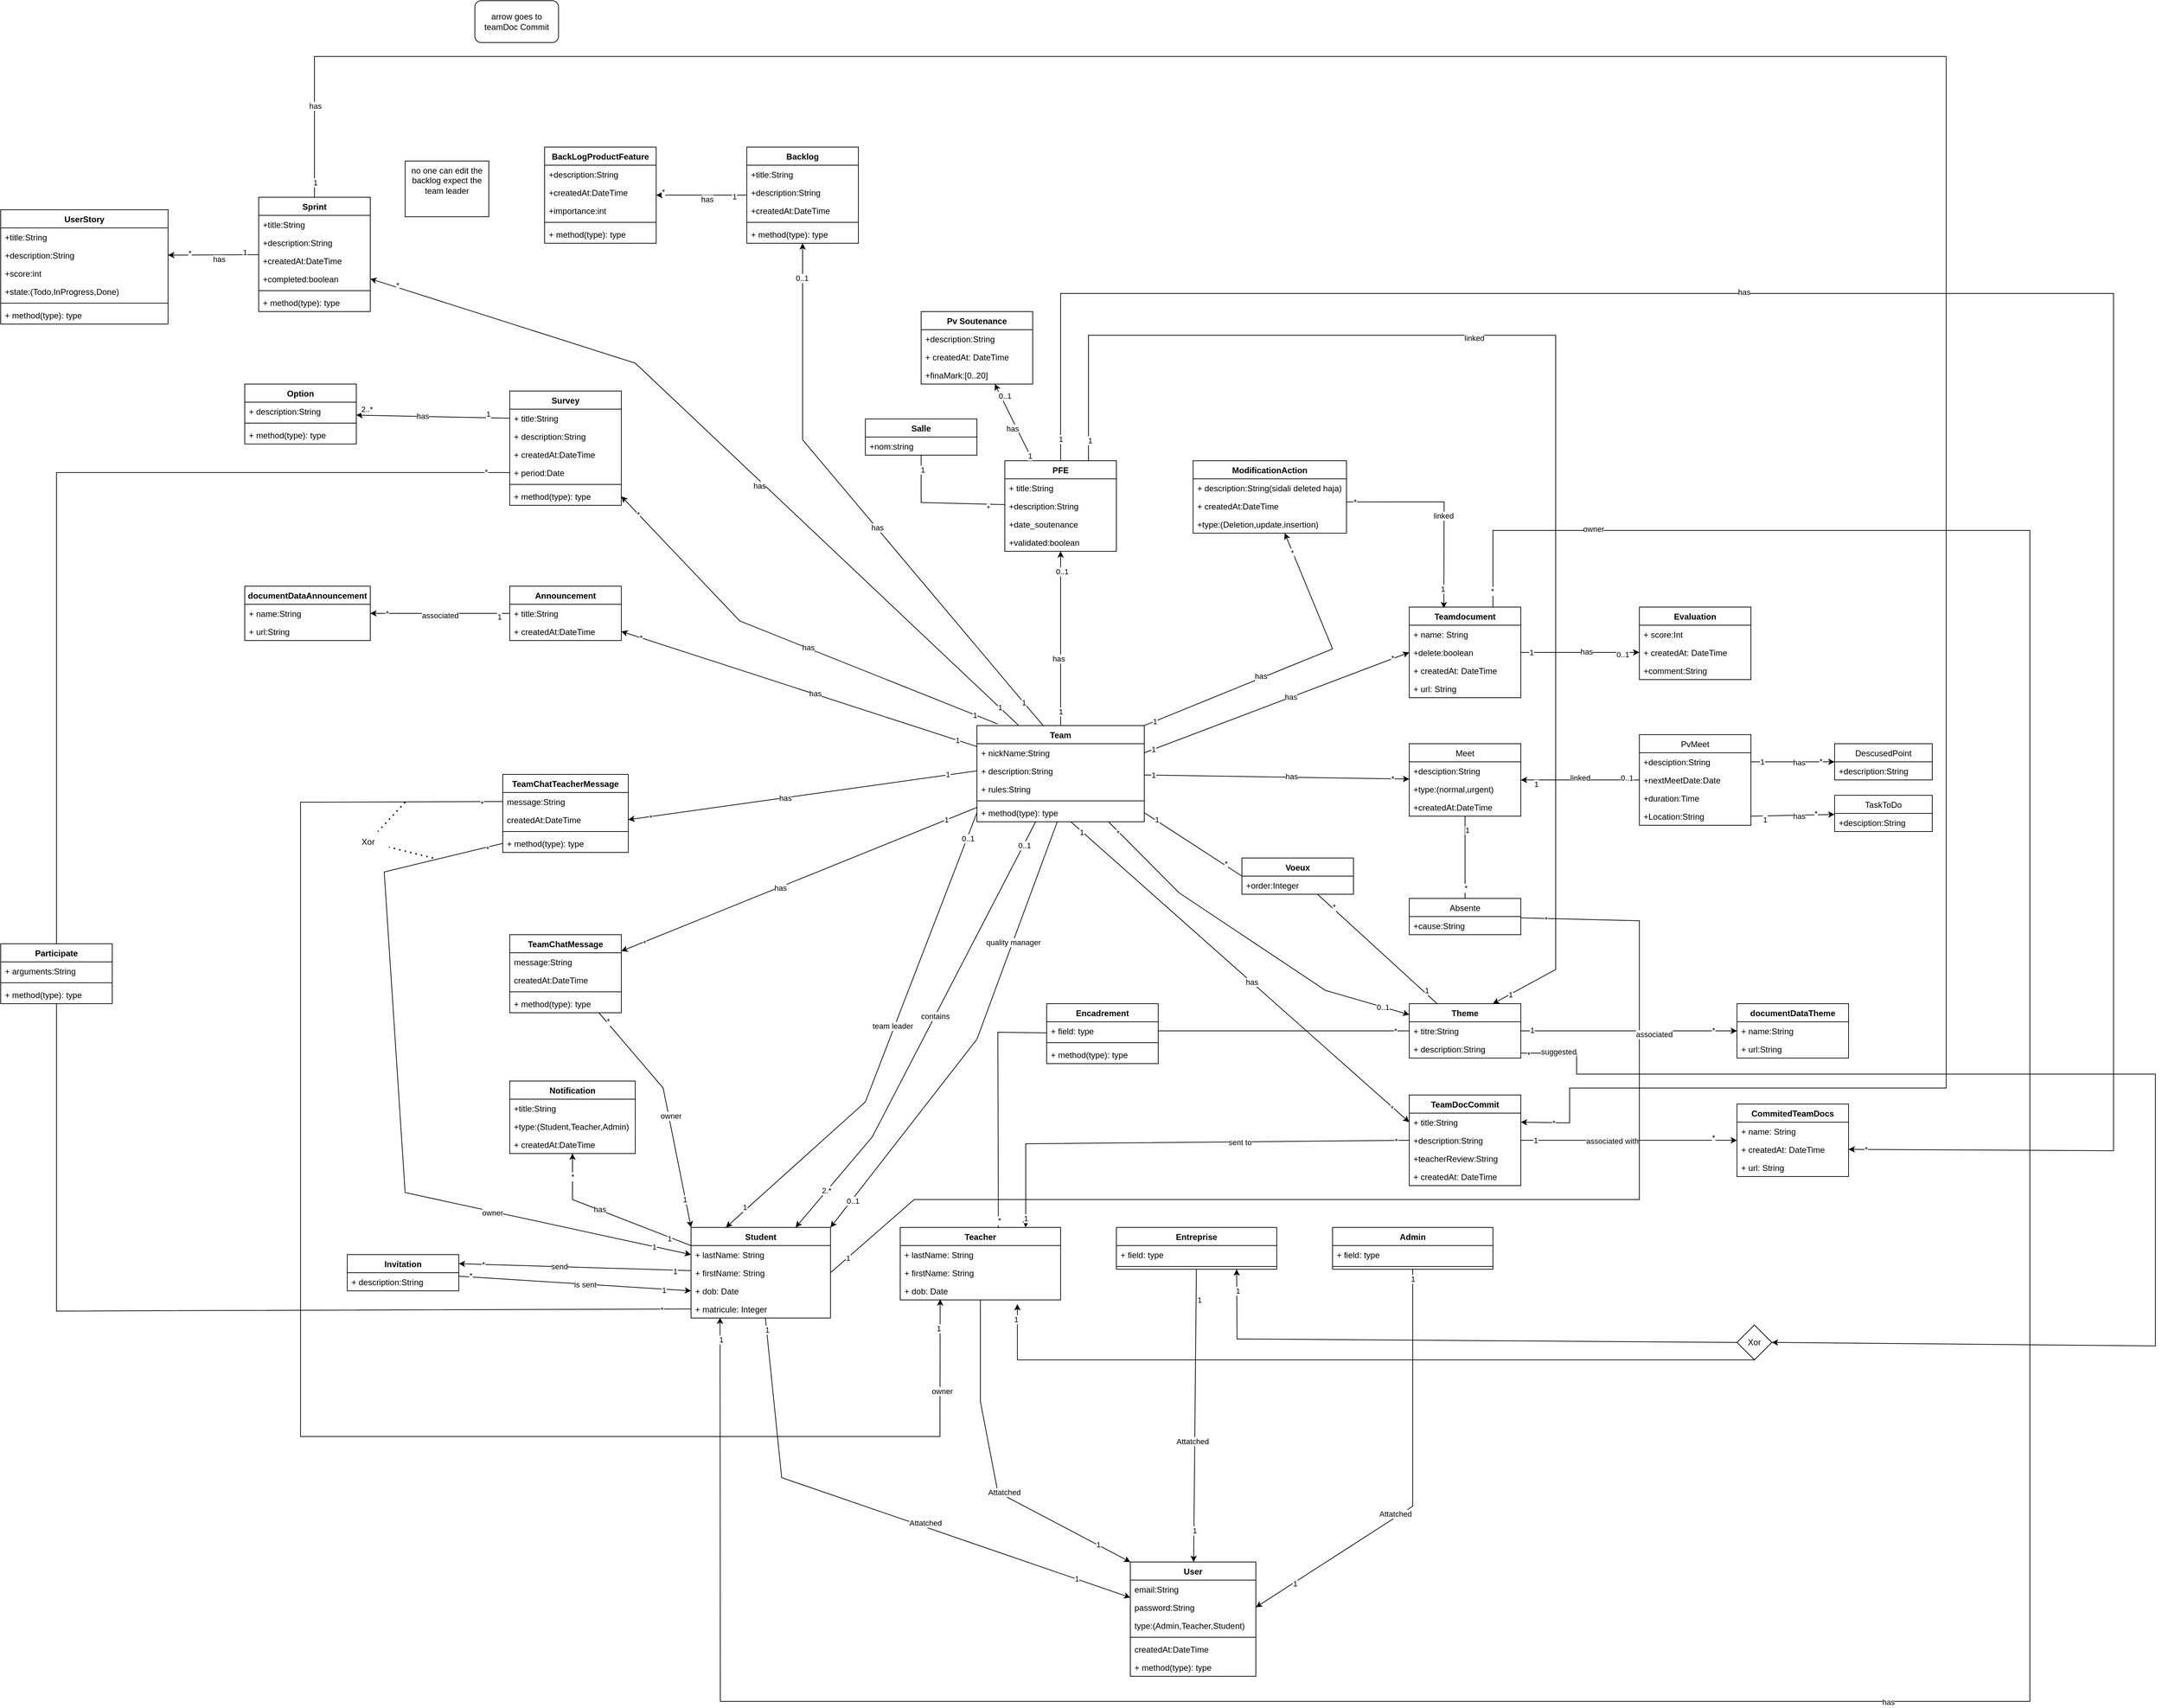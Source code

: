 <mxfile version="17.2.4" type="github">
  <diagram id="4CtizP7QXwoBvOGMWfK9" name="Page-1">
    <mxGraphModel dx="2958" dy="2867" grid="1" gridSize="10" guides="1" tooltips="1" connect="1" arrows="1" fold="1" page="1" pageScale="1" pageWidth="827" pageHeight="1169" math="0" shadow="0">
      <root>
        <mxCell id="0" />
        <mxCell id="1" parent="0" />
        <mxCell id="nRCdzxsFs3Fs213dRqz3-1" value="Student" style="swimlane;fontStyle=1;align=center;verticalAlign=top;childLayout=stackLayout;horizontal=1;startSize=26;horizontalStack=0;resizeParent=1;resizeParentMax=0;resizeLast=0;collapsible=1;marginBottom=0;" parent="1" vertex="1">
          <mxGeometry x="80" y="200" width="200" height="130" as="geometry" />
        </mxCell>
        <mxCell id="nRCdzxsFs3Fs213dRqz3-2" value="+ lastName: String" style="text;strokeColor=none;fillColor=none;align=left;verticalAlign=top;spacingLeft=4;spacingRight=4;overflow=hidden;rotatable=0;points=[[0,0.5],[1,0.5]];portConstraint=eastwest;" parent="nRCdzxsFs3Fs213dRqz3-1" vertex="1">
          <mxGeometry y="26" width="200" height="26" as="geometry" />
        </mxCell>
        <mxCell id="nRCdzxsFs3Fs213dRqz3-3" value="+ firstName: String" style="text;strokeColor=none;fillColor=none;align=left;verticalAlign=top;spacingLeft=4;spacingRight=4;overflow=hidden;rotatable=0;points=[[0,0.5],[1,0.5]];portConstraint=eastwest;" parent="nRCdzxsFs3Fs213dRqz3-1" vertex="1">
          <mxGeometry y="52" width="200" height="26" as="geometry" />
        </mxCell>
        <mxCell id="nRCdzxsFs3Fs213dRqz3-4" value="+ dob: Date" style="text;strokeColor=none;fillColor=none;align=left;verticalAlign=top;spacingLeft=4;spacingRight=4;overflow=hidden;rotatable=0;points=[[0,0.5],[1,0.5]];portConstraint=eastwest;" parent="nRCdzxsFs3Fs213dRqz3-1" vertex="1">
          <mxGeometry y="78" width="200" height="26" as="geometry" />
        </mxCell>
        <mxCell id="nRCdzxsFs3Fs213dRqz3-5" value="+ matricule: Integer" style="text;strokeColor=none;fillColor=none;align=left;verticalAlign=top;spacingLeft=4;spacingRight=4;overflow=hidden;rotatable=0;points=[[0,0.5],[1,0.5]];portConstraint=eastwest;" parent="nRCdzxsFs3Fs213dRqz3-1" vertex="1">
          <mxGeometry y="104" width="200" height="26" as="geometry" />
        </mxCell>
        <mxCell id="nRCdzxsFs3Fs213dRqz3-24" value="Team" style="swimlane;fontStyle=1;align=center;verticalAlign=top;childLayout=stackLayout;horizontal=1;startSize=26;horizontalStack=0;resizeParent=1;resizeParentMax=0;resizeLast=0;collapsible=1;marginBottom=0;" parent="1" vertex="1">
          <mxGeometry x="490" y="-520" width="240" height="138" as="geometry" />
        </mxCell>
        <mxCell id="nRCdzxsFs3Fs213dRqz3-25" value="+ nickName:String" style="text;strokeColor=none;fillColor=none;align=left;verticalAlign=top;spacingLeft=4;spacingRight=4;overflow=hidden;rotatable=0;points=[[0,0.5],[1,0.5]];portConstraint=eastwest;" parent="nRCdzxsFs3Fs213dRqz3-24" vertex="1">
          <mxGeometry y="26" width="240" height="26" as="geometry" />
        </mxCell>
        <mxCell id="nRCdzxsFs3Fs213dRqz3-26" value="+ description:String" style="text;strokeColor=none;fillColor=none;align=left;verticalAlign=top;spacingLeft=4;spacingRight=4;overflow=hidden;rotatable=0;points=[[0,0.5],[1,0.5]];portConstraint=eastwest;" parent="nRCdzxsFs3Fs213dRqz3-24" vertex="1">
          <mxGeometry y="52" width="240" height="26" as="geometry" />
        </mxCell>
        <mxCell id="nRCdzxsFs3Fs213dRqz3-27" value="+ rules:String" style="text;strokeColor=none;fillColor=none;align=left;verticalAlign=top;spacingLeft=4;spacingRight=4;overflow=hidden;rotatable=0;points=[[0,0.5],[1,0.5]];portConstraint=eastwest;" parent="nRCdzxsFs3Fs213dRqz3-24" vertex="1">
          <mxGeometry y="78" width="240" height="26" as="geometry" />
        </mxCell>
        <mxCell id="nRCdzxsFs3Fs213dRqz3-28" value="" style="line;strokeWidth=1;fillColor=none;align=left;verticalAlign=middle;spacingTop=-1;spacingLeft=3;spacingRight=3;rotatable=0;labelPosition=right;points=[];portConstraint=eastwest;" parent="nRCdzxsFs3Fs213dRqz3-24" vertex="1">
          <mxGeometry y="104" width="240" height="8" as="geometry" />
        </mxCell>
        <mxCell id="nRCdzxsFs3Fs213dRqz3-29" value="+ method(type): type" style="text;strokeColor=none;fillColor=none;align=left;verticalAlign=top;spacingLeft=4;spacingRight=4;overflow=hidden;rotatable=0;points=[[0,0.5],[1,0.5]];portConstraint=eastwest;" parent="nRCdzxsFs3Fs213dRqz3-24" vertex="1">
          <mxGeometry y="112" width="240" height="26" as="geometry" />
        </mxCell>
        <mxCell id="nRCdzxsFs3Fs213dRqz3-30" value="Teacher" style="swimlane;fontStyle=1;align=center;verticalAlign=top;childLayout=stackLayout;horizontal=1;startSize=26;horizontalStack=0;resizeParent=1;resizeParentMax=0;resizeLast=0;collapsible=1;marginBottom=0;" parent="1" vertex="1">
          <mxGeometry x="380" y="200" width="230" height="104" as="geometry" />
        </mxCell>
        <mxCell id="nRCdzxsFs3Fs213dRqz3-31" value="+ lastName: String" style="text;strokeColor=none;fillColor=none;align=left;verticalAlign=top;spacingLeft=4;spacingRight=4;overflow=hidden;rotatable=0;points=[[0,0.5],[1,0.5]];portConstraint=eastwest;" parent="nRCdzxsFs3Fs213dRqz3-30" vertex="1">
          <mxGeometry y="26" width="230" height="26" as="geometry" />
        </mxCell>
        <mxCell id="nRCdzxsFs3Fs213dRqz3-40" value="+ firstName: String" style="text;strokeColor=none;fillColor=none;align=left;verticalAlign=top;spacingLeft=4;spacingRight=4;overflow=hidden;rotatable=0;points=[[0,0.5],[1,0.5]];portConstraint=eastwest;" parent="nRCdzxsFs3Fs213dRqz3-30" vertex="1">
          <mxGeometry y="52" width="230" height="26" as="geometry" />
        </mxCell>
        <mxCell id="nRCdzxsFs3Fs213dRqz3-41" value="+ dob: Date" style="text;strokeColor=none;fillColor=none;align=left;verticalAlign=top;spacingLeft=4;spacingRight=4;overflow=hidden;rotatable=0;points=[[0,0.5],[1,0.5]];portConstraint=eastwest;" parent="nRCdzxsFs3Fs213dRqz3-30" vertex="1">
          <mxGeometry y="78" width="230" height="26" as="geometry" />
        </mxCell>
        <mxCell id="nRCdzxsFs3Fs213dRqz3-42" value="Entreprise" style="swimlane;fontStyle=1;align=center;verticalAlign=top;childLayout=stackLayout;horizontal=1;startSize=26;horizontalStack=0;resizeParent=1;resizeParentMax=0;resizeLast=0;collapsible=1;marginBottom=0;" parent="1" vertex="1">
          <mxGeometry x="690" y="200" width="230" height="60" as="geometry" />
        </mxCell>
        <mxCell id="nRCdzxsFs3Fs213dRqz3-43" value="+ field: type" style="text;strokeColor=none;fillColor=none;align=left;verticalAlign=top;spacingLeft=4;spacingRight=4;overflow=hidden;rotatable=0;points=[[0,0.5],[1,0.5]];portConstraint=eastwest;" parent="nRCdzxsFs3Fs213dRqz3-42" vertex="1">
          <mxGeometry y="26" width="230" height="26" as="geometry" />
        </mxCell>
        <mxCell id="nRCdzxsFs3Fs213dRqz3-44" value="" style="line;strokeWidth=1;fillColor=none;align=left;verticalAlign=middle;spacingTop=-1;spacingLeft=3;spacingRight=3;rotatable=0;labelPosition=right;points=[];portConstraint=eastwest;" parent="nRCdzxsFs3Fs213dRqz3-42" vertex="1">
          <mxGeometry y="52" width="230" height="8" as="geometry" />
        </mxCell>
        <mxCell id="nRCdzxsFs3Fs213dRqz3-45" value="Admin" style="swimlane;fontStyle=1;align=center;verticalAlign=top;childLayout=stackLayout;horizontal=1;startSize=26;horizontalStack=0;resizeParent=1;resizeParentMax=0;resizeLast=0;collapsible=1;marginBottom=0;" parent="1" vertex="1">
          <mxGeometry x="1000" y="200" width="230" height="60" as="geometry" />
        </mxCell>
        <mxCell id="nRCdzxsFs3Fs213dRqz3-46" value="+ field: type" style="text;strokeColor=none;fillColor=none;align=left;verticalAlign=top;spacingLeft=4;spacingRight=4;overflow=hidden;rotatable=0;points=[[0,0.5],[1,0.5]];portConstraint=eastwest;" parent="nRCdzxsFs3Fs213dRqz3-45" vertex="1">
          <mxGeometry y="26" width="230" height="26" as="geometry" />
        </mxCell>
        <mxCell id="nRCdzxsFs3Fs213dRqz3-47" value="" style="line;strokeWidth=1;fillColor=none;align=left;verticalAlign=middle;spacingTop=-1;spacingLeft=3;spacingRight=3;rotatable=0;labelPosition=right;points=[];portConstraint=eastwest;" parent="nRCdzxsFs3Fs213dRqz3-45" vertex="1">
          <mxGeometry y="52" width="230" height="8" as="geometry" />
        </mxCell>
        <mxCell id="nRCdzxsFs3Fs213dRqz3-48" value="User" style="swimlane;fontStyle=1;align=center;verticalAlign=top;childLayout=stackLayout;horizontal=1;startSize=26;horizontalStack=0;resizeParent=1;resizeParentMax=0;resizeLast=0;collapsible=1;marginBottom=0;" parent="1" vertex="1">
          <mxGeometry x="710" y="680" width="180" height="164" as="geometry" />
        </mxCell>
        <mxCell id="nRCdzxsFs3Fs213dRqz3-49" value="email:String" style="text;strokeColor=none;fillColor=none;align=left;verticalAlign=top;spacingLeft=4;spacingRight=4;overflow=hidden;rotatable=0;points=[[0,0.5],[1,0.5]];portConstraint=eastwest;" parent="nRCdzxsFs3Fs213dRqz3-48" vertex="1">
          <mxGeometry y="26" width="180" height="26" as="geometry" />
        </mxCell>
        <mxCell id="nRCdzxsFs3Fs213dRqz3-50" value="password:String" style="text;strokeColor=none;fillColor=none;align=left;verticalAlign=top;spacingLeft=4;spacingRight=4;overflow=hidden;rotatable=0;points=[[0,0.5],[1,0.5]];portConstraint=eastwest;" parent="nRCdzxsFs3Fs213dRqz3-48" vertex="1">
          <mxGeometry y="52" width="180" height="26" as="geometry" />
        </mxCell>
        <mxCell id="nRCdzxsFs3Fs213dRqz3-51" value="type:(Admin,Teacher,Student)" style="text;strokeColor=none;fillColor=none;align=left;verticalAlign=top;spacingLeft=4;spacingRight=4;overflow=hidden;rotatable=0;points=[[0,0.5],[1,0.5]];portConstraint=eastwest;" parent="nRCdzxsFs3Fs213dRqz3-48" vertex="1">
          <mxGeometry y="78" width="180" height="26" as="geometry" />
        </mxCell>
        <mxCell id="nRCdzxsFs3Fs213dRqz3-52" value="" style="line;strokeWidth=1;fillColor=none;align=left;verticalAlign=middle;spacingTop=-1;spacingLeft=3;spacingRight=3;rotatable=0;labelPosition=right;points=[];portConstraint=eastwest;" parent="nRCdzxsFs3Fs213dRqz3-48" vertex="1">
          <mxGeometry y="104" width="180" height="8" as="geometry" />
        </mxCell>
        <mxCell id="nRCdzxsFs3Fs213dRqz3-53" value="createdAt:DateTime" style="text;strokeColor=none;fillColor=none;align=left;verticalAlign=top;spacingLeft=4;spacingRight=4;overflow=hidden;rotatable=0;points=[[0,0.5],[1,0.5]];portConstraint=eastwest;" parent="nRCdzxsFs3Fs213dRqz3-48" vertex="1">
          <mxGeometry y="112" width="180" height="26" as="geometry" />
        </mxCell>
        <mxCell id="nRCdzxsFs3Fs213dRqz3-54" value="+ method(type): type" style="text;strokeColor=none;fillColor=none;align=left;verticalAlign=top;spacingLeft=4;spacingRight=4;overflow=hidden;rotatable=0;points=[[0,0.5],[1,0.5]];portConstraint=eastwest;" parent="nRCdzxsFs3Fs213dRqz3-48" vertex="1">
          <mxGeometry y="138" width="180" height="26" as="geometry" />
        </mxCell>
        <mxCell id="nRCdzxsFs3Fs213dRqz3-62" value="" style="endArrow=classic;html=1;rounded=0;" parent="1" source="nRCdzxsFs3Fs213dRqz3-1" target="nRCdzxsFs3Fs213dRqz3-48" edge="1">
          <mxGeometry width="50" height="50" relative="1" as="geometry">
            <mxPoint x="339" y="390" as="sourcePoint" />
            <mxPoint x="414" y="703" as="targetPoint" />
            <Array as="points">
              <mxPoint x="210" y="559" />
            </Array>
          </mxGeometry>
        </mxCell>
        <mxCell id="nRCdzxsFs3Fs213dRqz3-63" value="Attatched" style="edgeLabel;html=1;align=center;verticalAlign=middle;resizable=0;points=[];" parent="nRCdzxsFs3Fs213dRqz3-62" vertex="1" connectable="0">
          <mxGeometry x="0.197" y="3" relative="1" as="geometry">
            <mxPoint x="-7" y="-5" as="offset" />
          </mxGeometry>
        </mxCell>
        <mxCell id="nRCdzxsFs3Fs213dRqz3-64" value="1" style="edgeLabel;html=1;align=center;verticalAlign=middle;resizable=0;points=[];" parent="nRCdzxsFs3Fs213dRqz3-62" vertex="1" connectable="0">
          <mxGeometry x="0.784" y="1" relative="1" as="geometry">
            <mxPoint as="offset" />
          </mxGeometry>
        </mxCell>
        <mxCell id="nRCdzxsFs3Fs213dRqz3-71" value="1" style="edgeLabel;html=1;align=center;verticalAlign=middle;resizable=0;points=[];" parent="nRCdzxsFs3Fs213dRqz3-62" vertex="1" connectable="0">
          <mxGeometry x="-0.953" relative="1" as="geometry">
            <mxPoint y="-1" as="offset" />
          </mxGeometry>
        </mxCell>
        <mxCell id="nRCdzxsFs3Fs213dRqz3-66" value="" style="endArrow=classic;html=1;rounded=0;entryX=0;entryY=0;entryDx=0;entryDy=0;" parent="1" source="nRCdzxsFs3Fs213dRqz3-30" target="nRCdzxsFs3Fs213dRqz3-48" edge="1">
          <mxGeometry width="50" height="50" relative="1" as="geometry">
            <mxPoint x="570" y="240.002" as="sourcePoint" />
            <mxPoint x="950" y="478.002" as="targetPoint" />
            <Array as="points">
              <mxPoint x="495" y="450" />
              <mxPoint x="520" y="580" />
            </Array>
          </mxGeometry>
        </mxCell>
        <mxCell id="nRCdzxsFs3Fs213dRqz3-67" value="Attatched" style="edgeLabel;html=1;align=center;verticalAlign=middle;resizable=0;points=[];" parent="nRCdzxsFs3Fs213dRqz3-66" vertex="1" connectable="0">
          <mxGeometry x="0.197" y="3" relative="1" as="geometry">
            <mxPoint x="-7" y="-5" as="offset" />
          </mxGeometry>
        </mxCell>
        <mxCell id="nRCdzxsFs3Fs213dRqz3-68" value="1" style="edgeLabel;html=1;align=center;verticalAlign=middle;resizable=0;points=[];" parent="nRCdzxsFs3Fs213dRqz3-66" vertex="1" connectable="0">
          <mxGeometry x="0.784" y="1" relative="1" as="geometry">
            <mxPoint as="offset" />
          </mxGeometry>
        </mxCell>
        <mxCell id="nRCdzxsFs3Fs213dRqz3-72" value="" style="endArrow=classic;html=1;rounded=0;entryX=1;entryY=0.5;entryDx=0;entryDy=0;" parent="1" source="nRCdzxsFs3Fs213dRqz3-45" target="nRCdzxsFs3Fs213dRqz3-50" edge="1">
          <mxGeometry width="50" height="50" relative="1" as="geometry">
            <mxPoint x="880" y="270" as="sourcePoint" />
            <mxPoint x="1360" y="552.053" as="targetPoint" />
            <Array as="points">
              <mxPoint x="1115" y="600" />
            </Array>
          </mxGeometry>
        </mxCell>
        <mxCell id="nRCdzxsFs3Fs213dRqz3-73" value="Attatched" style="edgeLabel;html=1;align=center;verticalAlign=middle;resizable=0;points=[];" parent="nRCdzxsFs3Fs213dRqz3-72" vertex="1" connectable="0">
          <mxGeometry x="0.197" y="3" relative="1" as="geometry">
            <mxPoint x="-7" y="-5" as="offset" />
          </mxGeometry>
        </mxCell>
        <mxCell id="nRCdzxsFs3Fs213dRqz3-74" value="1" style="edgeLabel;html=1;align=center;verticalAlign=middle;resizable=0;points=[];" parent="nRCdzxsFs3Fs213dRqz3-72" vertex="1" connectable="0">
          <mxGeometry x="0.784" y="1" relative="1" as="geometry">
            <mxPoint as="offset" />
          </mxGeometry>
        </mxCell>
        <mxCell id="nRCdzxsFs3Fs213dRqz3-75" value="1" style="edgeLabel;html=1;align=center;verticalAlign=middle;resizable=0;points=[];" parent="nRCdzxsFs3Fs213dRqz3-72" vertex="1" connectable="0">
          <mxGeometry x="-0.953" relative="1" as="geometry">
            <mxPoint y="-1" as="offset" />
          </mxGeometry>
        </mxCell>
        <mxCell id="nRCdzxsFs3Fs213dRqz3-76" value="" style="endArrow=classic;html=1;rounded=0;" parent="1" source="nRCdzxsFs3Fs213dRqz3-42" target="nRCdzxsFs3Fs213dRqz3-48" edge="1">
          <mxGeometry width="50" height="50" relative="1" as="geometry">
            <mxPoint x="679.998" y="270" as="sourcePoint" />
            <mxPoint x="839.79" y="506" as="targetPoint" />
            <Array as="points" />
          </mxGeometry>
        </mxCell>
        <mxCell id="nRCdzxsFs3Fs213dRqz3-77" value="Attatched" style="edgeLabel;html=1;align=center;verticalAlign=middle;resizable=0;points=[];" parent="nRCdzxsFs3Fs213dRqz3-76" vertex="1" connectable="0">
          <mxGeometry x="0.197" y="3" relative="1" as="geometry">
            <mxPoint x="-7" y="-5" as="offset" />
          </mxGeometry>
        </mxCell>
        <mxCell id="nRCdzxsFs3Fs213dRqz3-78" value="1" style="edgeLabel;html=1;align=center;verticalAlign=middle;resizable=0;points=[];" parent="nRCdzxsFs3Fs213dRqz3-76" vertex="1" connectable="0">
          <mxGeometry x="0.784" y="1" relative="1" as="geometry">
            <mxPoint as="offset" />
          </mxGeometry>
        </mxCell>
        <mxCell id="nRCdzxsFs3Fs213dRqz3-79" value="1" style="edgeLabel;html=1;align=center;verticalAlign=middle;resizable=0;points=[];" parent="nRCdzxsFs3Fs213dRqz3-76" vertex="1" connectable="0">
          <mxGeometry x="-0.79" y="4" relative="1" as="geometry">
            <mxPoint as="offset" />
          </mxGeometry>
        </mxCell>
        <mxCell id="nRCdzxsFs3Fs213dRqz3-80" value="Notification" style="swimlane;fontStyle=1;align=center;verticalAlign=top;childLayout=stackLayout;horizontal=1;startSize=26;horizontalStack=0;resizeParent=1;resizeParentMax=0;resizeLast=0;collapsible=1;marginBottom=0;" parent="1" vertex="1">
          <mxGeometry x="-180" y="-10" width="180" height="104" as="geometry" />
        </mxCell>
        <mxCell id="nRCdzxsFs3Fs213dRqz3-81" value="+title:String" style="text;strokeColor=none;fillColor=none;align=left;verticalAlign=top;spacingLeft=4;spacingRight=4;overflow=hidden;rotatable=0;points=[[0,0.5],[1,0.5]];portConstraint=eastwest;" parent="nRCdzxsFs3Fs213dRqz3-80" vertex="1">
          <mxGeometry y="26" width="180" height="26" as="geometry" />
        </mxCell>
        <mxCell id="nRCdzxsFs3Fs213dRqz3-82" value="+type:(Student,Teacher,Admin)" style="text;strokeColor=none;fillColor=none;align=left;verticalAlign=top;spacingLeft=4;spacingRight=4;overflow=hidden;rotatable=0;points=[[0,0.5],[1,0.5]];portConstraint=eastwest;" parent="nRCdzxsFs3Fs213dRqz3-80" vertex="1">
          <mxGeometry y="52" width="180" height="26" as="geometry" />
        </mxCell>
        <mxCell id="nRCdzxsFs3Fs213dRqz3-83" value="+ createdAt:DateTime" style="text;strokeColor=none;fillColor=none;align=left;verticalAlign=top;spacingLeft=4;spacingRight=4;overflow=hidden;rotatable=0;points=[[0,0.5],[1,0.5]];portConstraint=eastwest;" parent="nRCdzxsFs3Fs213dRqz3-80" vertex="1">
          <mxGeometry y="78" width="180" height="26" as="geometry" />
        </mxCell>
        <mxCell id="nRCdzxsFs3Fs213dRqz3-84" value="" style="endArrow=classic;html=1;rounded=0;" parent="1" source="nRCdzxsFs3Fs213dRqz3-1" target="nRCdzxsFs3Fs213dRqz3-80" edge="1">
          <mxGeometry width="50" height="50" relative="1" as="geometry">
            <mxPoint x="-40" y="300" as="sourcePoint" />
            <mxPoint x="-140" y="264.471" as="targetPoint" />
            <Array as="points">
              <mxPoint x="-90" y="160" />
            </Array>
          </mxGeometry>
        </mxCell>
        <mxCell id="nRCdzxsFs3Fs213dRqz3-85" value="has" style="edgeLabel;html=1;align=center;verticalAlign=middle;resizable=0;points=[];" parent="nRCdzxsFs3Fs213dRqz3-84" vertex="1" connectable="0">
          <mxGeometry x="0.138" y="-1" relative="1" as="geometry">
            <mxPoint as="offset" />
          </mxGeometry>
        </mxCell>
        <mxCell id="nRCdzxsFs3Fs213dRqz3-88" value="*" style="edgeLabel;html=1;align=center;verticalAlign=middle;resizable=0;points=[];" parent="nRCdzxsFs3Fs213dRqz3-84" vertex="1" connectable="0">
          <mxGeometry x="0.74" y="-1" relative="1" as="geometry">
            <mxPoint x="-1" as="offset" />
          </mxGeometry>
        </mxCell>
        <mxCell id="nRCdzxsFs3Fs213dRqz3-89" value="1" style="edgeLabel;html=1;align=center;verticalAlign=middle;resizable=0;points=[];" parent="nRCdzxsFs3Fs213dRqz3-84" vertex="1" connectable="0">
          <mxGeometry x="-0.744" y="1" relative="1" as="geometry">
            <mxPoint x="-1" as="offset" />
          </mxGeometry>
        </mxCell>
        <mxCell id="nRCdzxsFs3Fs213dRqz3-90" value="Invitation" style="swimlane;fontStyle=1;align=center;verticalAlign=top;childLayout=stackLayout;horizontal=1;startSize=26;horizontalStack=0;resizeParent=1;resizeParentMax=0;resizeLast=0;collapsible=1;marginBottom=0;" parent="1" vertex="1">
          <mxGeometry x="-413" y="239" width="160" height="52" as="geometry" />
        </mxCell>
        <mxCell id="nRCdzxsFs3Fs213dRqz3-91" value="+ description:String" style="text;strokeColor=none;fillColor=none;align=left;verticalAlign=top;spacingLeft=4;spacingRight=4;overflow=hidden;rotatable=0;points=[[0,0.5],[1,0.5]];portConstraint=eastwest;" parent="nRCdzxsFs3Fs213dRqz3-90" vertex="1">
          <mxGeometry y="26" width="160" height="26" as="geometry" />
        </mxCell>
        <mxCell id="nRCdzxsFs3Fs213dRqz3-93" value="" style="endArrow=classic;html=1;rounded=0;entryX=1;entryY=0.25;entryDx=0;entryDy=0;" parent="1" source="nRCdzxsFs3Fs213dRqz3-1" target="nRCdzxsFs3Fs213dRqz3-90" edge="1">
          <mxGeometry width="50" height="50" relative="1" as="geometry">
            <mxPoint y="412.111" as="sourcePoint" />
            <mxPoint x="-180" y="330" as="targetPoint" />
            <Array as="points" />
          </mxGeometry>
        </mxCell>
        <mxCell id="nRCdzxsFs3Fs213dRqz3-94" value="send" style="edgeLabel;html=1;align=center;verticalAlign=middle;resizable=0;points=[];" parent="nRCdzxsFs3Fs213dRqz3-93" vertex="1" connectable="0">
          <mxGeometry x="0.138" y="-1" relative="1" as="geometry">
            <mxPoint as="offset" />
          </mxGeometry>
        </mxCell>
        <mxCell id="nRCdzxsFs3Fs213dRqz3-97" value="*" style="edgeLabel;html=1;align=center;verticalAlign=middle;resizable=0;points=[];" parent="nRCdzxsFs3Fs213dRqz3-93" vertex="1" connectable="0">
          <mxGeometry x="0.792" relative="1" as="geometry">
            <mxPoint as="offset" />
          </mxGeometry>
        </mxCell>
        <mxCell id="nRCdzxsFs3Fs213dRqz3-98" value="1" style="edgeLabel;html=1;align=center;verticalAlign=middle;resizable=0;points=[];" parent="nRCdzxsFs3Fs213dRqz3-93" vertex="1" connectable="0">
          <mxGeometry x="-0.862" y="1" relative="1" as="geometry">
            <mxPoint as="offset" />
          </mxGeometry>
        </mxCell>
        <mxCell id="nRCdzxsFs3Fs213dRqz3-99" value="" style="endArrow=classic;html=1;rounded=0;entryX=0;entryY=0.5;entryDx=0;entryDy=0;" parent="1" source="nRCdzxsFs3Fs213dRqz3-90" target="nRCdzxsFs3Fs213dRqz3-4" edge="1">
          <mxGeometry width="50" height="50" relative="1" as="geometry">
            <mxPoint x="60" y="340" as="sourcePoint" />
            <mxPoint x="-200" y="340" as="targetPoint" />
            <Array as="points" />
          </mxGeometry>
        </mxCell>
        <mxCell id="nRCdzxsFs3Fs213dRqz3-104" value="*" style="edgeLabel;html=1;align=center;verticalAlign=middle;resizable=0;points=[];" parent="nRCdzxsFs3Fs213dRqz3-99" vertex="1" connectable="0">
          <mxGeometry x="-0.901" y="2" relative="1" as="geometry">
            <mxPoint as="offset" />
          </mxGeometry>
        </mxCell>
        <mxCell id="nRCdzxsFs3Fs213dRqz3-105" value="is sent" style="edgeLabel;html=1;align=center;verticalAlign=middle;resizable=0;points=[];" parent="nRCdzxsFs3Fs213dRqz3-99" vertex="1" connectable="0">
          <mxGeometry x="0.085" relative="1" as="geometry">
            <mxPoint as="offset" />
          </mxGeometry>
        </mxCell>
        <mxCell id="nRCdzxsFs3Fs213dRqz3-106" value="1" style="edgeLabel;html=1;align=center;verticalAlign=middle;resizable=0;points=[];" parent="nRCdzxsFs3Fs213dRqz3-99" vertex="1" connectable="0">
          <mxGeometry x="0.762" y="-1" relative="1" as="geometry">
            <mxPoint as="offset" />
          </mxGeometry>
        </mxCell>
        <mxCell id="nRCdzxsFs3Fs213dRqz3-107" value="" style="endArrow=classic;html=1;rounded=0;entryX=0.75;entryY=0;entryDx=0;entryDy=0;" parent="1" source="nRCdzxsFs3Fs213dRqz3-24" target="nRCdzxsFs3Fs213dRqz3-1" edge="1">
          <mxGeometry width="50" height="50" relative="1" as="geometry">
            <mxPoint x="183" y="-236" as="sourcePoint" />
            <mxPoint x="295" y="100" as="targetPoint" />
            <Array as="points">
              <mxPoint x="340" y="70" />
            </Array>
          </mxGeometry>
        </mxCell>
        <mxCell id="nRCdzxsFs3Fs213dRqz3-110" value="contains" style="edgeLabel;html=1;align=center;verticalAlign=middle;resizable=0;points=[];" parent="nRCdzxsFs3Fs213dRqz3-107" vertex="1" connectable="0">
          <mxGeometry x="-0.077" y="1" relative="1" as="geometry">
            <mxPoint x="-1" as="offset" />
          </mxGeometry>
        </mxCell>
        <mxCell id="nRCdzxsFs3Fs213dRqz3-111" value="2.*" style="edgeLabel;html=1;align=center;verticalAlign=middle;resizable=0;points=[];" parent="nRCdzxsFs3Fs213dRqz3-107" vertex="1" connectable="0">
          <mxGeometry x="0.798" y="-1" relative="1" as="geometry">
            <mxPoint as="offset" />
          </mxGeometry>
        </mxCell>
        <mxCell id="nRCdzxsFs3Fs213dRqz3-112" value="0..1" style="edgeLabel;html=1;align=center;verticalAlign=middle;resizable=0;points=[];" parent="nRCdzxsFs3Fs213dRqz3-107" vertex="1" connectable="0">
          <mxGeometry x="-0.891" y="1" relative="1" as="geometry">
            <mxPoint as="offset" />
          </mxGeometry>
        </mxCell>
        <mxCell id="nRCdzxsFs3Fs213dRqz3-113" value="" style="endArrow=classic;html=1;rounded=0;entryX=0.25;entryY=0;entryDx=0;entryDy=0;exitX=0;exitY=0.5;exitDx=0;exitDy=0;" parent="1" source="nRCdzxsFs3Fs213dRqz3-29" target="nRCdzxsFs3Fs213dRqz3-1" edge="1">
          <mxGeometry width="50" height="50" relative="1" as="geometry">
            <mxPoint x="413.514" y="-450" as="sourcePoint" />
            <mxPoint x="66" y="132" as="targetPoint" />
            <Array as="points">
              <mxPoint x="330" y="20" />
            </Array>
          </mxGeometry>
        </mxCell>
        <mxCell id="nRCdzxsFs3Fs213dRqz3-116" value="0..1" style="edgeLabel;html=1;align=center;verticalAlign=middle;resizable=0;points=[];" parent="nRCdzxsFs3Fs213dRqz3-113" vertex="1" connectable="0">
          <mxGeometry x="-0.891" y="1" relative="1" as="geometry">
            <mxPoint as="offset" />
          </mxGeometry>
        </mxCell>
        <mxCell id="nRCdzxsFs3Fs213dRqz3-117" value="team leader" style="edgeLabel;html=1;align=center;verticalAlign=middle;resizable=0;points=[];" parent="nRCdzxsFs3Fs213dRqz3-113" vertex="1" connectable="0">
          <mxGeometry x="-0.078" y="-3" relative="1" as="geometry">
            <mxPoint as="offset" />
          </mxGeometry>
        </mxCell>
        <mxCell id="nRCdzxsFs3Fs213dRqz3-118" value="1" style="edgeLabel;html=1;align=center;verticalAlign=middle;resizable=0;points=[];" parent="nRCdzxsFs3Fs213dRqz3-113" vertex="1" connectable="0">
          <mxGeometry x="0.889" y="-4" relative="1" as="geometry">
            <mxPoint as="offset" />
          </mxGeometry>
        </mxCell>
        <mxCell id="nRCdzxsFs3Fs213dRqz3-119" value="" style="endArrow=classic;html=1;rounded=0;entryX=1;entryY=0;entryDx=0;entryDy=0;" parent="1" source="nRCdzxsFs3Fs213dRqz3-29" target="nRCdzxsFs3Fs213dRqz3-1" edge="1">
          <mxGeometry width="50" height="50" relative="1" as="geometry">
            <mxPoint x="211.111" y="-236" as="sourcePoint" />
            <mxPoint x="460" y="130" as="targetPoint" />
            <Array as="points">
              <mxPoint x="490" y="-70" />
            </Array>
          </mxGeometry>
        </mxCell>
        <mxCell id="nRCdzxsFs3Fs213dRqz3-126" value="0..1" style="edgeLabel;html=1;align=center;verticalAlign=middle;resizable=0;points=[];" parent="nRCdzxsFs3Fs213dRqz3-119" vertex="1" connectable="0">
          <mxGeometry x="0.849" y="2" relative="1" as="geometry">
            <mxPoint x="-1" y="1" as="offset" />
          </mxGeometry>
        </mxCell>
        <mxCell id="nRCdzxsFs3Fs213dRqz3-367" value="quality manager" style="edgeLabel;html=1;align=center;verticalAlign=middle;resizable=0;points=[];" parent="nRCdzxsFs3Fs213dRqz3-119" vertex="1" connectable="0">
          <mxGeometry x="-0.454" relative="1" as="geometry">
            <mxPoint as="offset" />
          </mxGeometry>
        </mxCell>
        <mxCell id="nRCdzxsFs3Fs213dRqz3-132" value="TeamChatMessage" style="swimlane;fontStyle=1;align=center;verticalAlign=top;childLayout=stackLayout;horizontal=1;startSize=26;horizontalStack=0;resizeParent=1;resizeParentMax=0;resizeLast=0;collapsible=1;marginBottom=0;" parent="1" vertex="1">
          <mxGeometry x="-180" y="-220" width="160" height="112" as="geometry" />
        </mxCell>
        <mxCell id="nRCdzxsFs3Fs213dRqz3-133" value="message:String" style="text;strokeColor=none;fillColor=none;align=left;verticalAlign=top;spacingLeft=4;spacingRight=4;overflow=hidden;rotatable=0;points=[[0,0.5],[1,0.5]];portConstraint=eastwest;" parent="nRCdzxsFs3Fs213dRqz3-132" vertex="1">
          <mxGeometry y="26" width="160" height="26" as="geometry" />
        </mxCell>
        <mxCell id="nRCdzxsFs3Fs213dRqz3-134" value="createdAt:DateTime" style="text;strokeColor=none;fillColor=none;align=left;verticalAlign=top;spacingLeft=4;spacingRight=4;overflow=hidden;rotatable=0;points=[[0,0.5],[1,0.5]];portConstraint=eastwest;" parent="nRCdzxsFs3Fs213dRqz3-132" vertex="1">
          <mxGeometry y="52" width="160" height="26" as="geometry" />
        </mxCell>
        <mxCell id="nRCdzxsFs3Fs213dRqz3-135" value="" style="line;strokeWidth=1;fillColor=none;align=left;verticalAlign=middle;spacingTop=-1;spacingLeft=3;spacingRight=3;rotatable=0;labelPosition=right;points=[];portConstraint=eastwest;" parent="nRCdzxsFs3Fs213dRqz3-132" vertex="1">
          <mxGeometry y="78" width="160" height="8" as="geometry" />
        </mxCell>
        <mxCell id="nRCdzxsFs3Fs213dRqz3-136" value="+ method(type): type" style="text;strokeColor=none;fillColor=none;align=left;verticalAlign=top;spacingLeft=4;spacingRight=4;overflow=hidden;rotatable=0;points=[[0,0.5],[1,0.5]];portConstraint=eastwest;" parent="nRCdzxsFs3Fs213dRqz3-132" vertex="1">
          <mxGeometry y="86" width="160" height="26" as="geometry" />
        </mxCell>
        <mxCell id="nRCdzxsFs3Fs213dRqz3-137" value="" style="endArrow=classic;html=1;rounded=0;entryX=0;entryY=0;entryDx=0;entryDy=0;" parent="1" source="nRCdzxsFs3Fs213dRqz3-132" target="nRCdzxsFs3Fs213dRqz3-1" edge="1">
          <mxGeometry width="50" height="50" relative="1" as="geometry">
            <mxPoint x="10" y="-90.002" as="sourcePoint" />
            <mxPoint x="270" y="-70.12" as="targetPoint" />
            <Array as="points">
              <mxPoint x="40" />
            </Array>
          </mxGeometry>
        </mxCell>
        <mxCell id="nRCdzxsFs3Fs213dRqz3-138" value="*" style="edgeLabel;html=1;align=center;verticalAlign=middle;resizable=0;points=[];" parent="nRCdzxsFs3Fs213dRqz3-137" vertex="1" connectable="0">
          <mxGeometry x="-0.901" y="2" relative="1" as="geometry">
            <mxPoint as="offset" />
          </mxGeometry>
        </mxCell>
        <mxCell id="nRCdzxsFs3Fs213dRqz3-140" value="1" style="edgeLabel;html=1;align=center;verticalAlign=middle;resizable=0;points=[];" parent="nRCdzxsFs3Fs213dRqz3-137" vertex="1" connectable="0">
          <mxGeometry x="0.762" y="-1" relative="1" as="geometry">
            <mxPoint as="offset" />
          </mxGeometry>
        </mxCell>
        <mxCell id="nRCdzxsFs3Fs213dRqz3-141" value="owner" style="edgeLabel;html=1;align=center;verticalAlign=middle;resizable=0;points=[];" parent="nRCdzxsFs3Fs213dRqz3-137" vertex="1" connectable="0">
          <mxGeometry x="0.059" y="3" relative="1" as="geometry">
            <mxPoint as="offset" />
          </mxGeometry>
        </mxCell>
        <mxCell id="nRCdzxsFs3Fs213dRqz3-142" value="" style="endArrow=classic;html=1;rounded=0;" parent="1" source="nRCdzxsFs3Fs213dRqz3-24" target="nRCdzxsFs3Fs213dRqz3-132" edge="1">
          <mxGeometry width="50" height="50" relative="1" as="geometry">
            <mxPoint x="-90" y="-470" as="sourcePoint" />
            <mxPoint x="280" y="-450" as="targetPoint" />
            <Array as="points" />
          </mxGeometry>
        </mxCell>
        <mxCell id="nRCdzxsFs3Fs213dRqz3-147" value="*" style="edgeLabel;html=1;align=center;verticalAlign=middle;resizable=0;points=[];" parent="nRCdzxsFs3Fs213dRqz3-142" vertex="1" connectable="0">
          <mxGeometry x="0.874" y="1" relative="1" as="geometry">
            <mxPoint as="offset" />
          </mxGeometry>
        </mxCell>
        <mxCell id="nRCdzxsFs3Fs213dRqz3-148" value="1" style="edgeLabel;html=1;align=center;verticalAlign=middle;resizable=0;points=[];" parent="nRCdzxsFs3Fs213dRqz3-142" vertex="1" connectable="0">
          <mxGeometry x="-0.826" y="-1" relative="1" as="geometry">
            <mxPoint x="1" as="offset" />
          </mxGeometry>
        </mxCell>
        <mxCell id="nRCdzxsFs3Fs213dRqz3-202" value="has" style="edgeLabel;html=1;align=center;verticalAlign=middle;resizable=0;points=[];" parent="nRCdzxsFs3Fs213dRqz3-142" vertex="1" connectable="0">
          <mxGeometry x="0.108" y="1" relative="1" as="geometry">
            <mxPoint as="offset" />
          </mxGeometry>
        </mxCell>
        <mxCell id="nRCdzxsFs3Fs213dRqz3-149" value="TeamChatTeacherMessage" style="swimlane;fontStyle=1;align=center;verticalAlign=top;childLayout=stackLayout;horizontal=1;startSize=26;horizontalStack=0;resizeParent=1;resizeParentMax=0;resizeLast=0;collapsible=1;marginBottom=0;" parent="1" vertex="1">
          <mxGeometry x="-190" y="-450" width="180" height="112" as="geometry" />
        </mxCell>
        <mxCell id="nRCdzxsFs3Fs213dRqz3-150" value="message:String" style="text;strokeColor=none;fillColor=none;align=left;verticalAlign=top;spacingLeft=4;spacingRight=4;overflow=hidden;rotatable=0;points=[[0,0.5],[1,0.5]];portConstraint=eastwest;" parent="nRCdzxsFs3Fs213dRqz3-149" vertex="1">
          <mxGeometry y="26" width="180" height="26" as="geometry" />
        </mxCell>
        <mxCell id="nRCdzxsFs3Fs213dRqz3-151" value="createdAt:DateTime" style="text;strokeColor=none;fillColor=none;align=left;verticalAlign=top;spacingLeft=4;spacingRight=4;overflow=hidden;rotatable=0;points=[[0,0.5],[1,0.5]];portConstraint=eastwest;" parent="nRCdzxsFs3Fs213dRqz3-149" vertex="1">
          <mxGeometry y="52" width="180" height="26" as="geometry" />
        </mxCell>
        <mxCell id="nRCdzxsFs3Fs213dRqz3-152" value="" style="line;strokeWidth=1;fillColor=none;align=left;verticalAlign=middle;spacingTop=-1;spacingLeft=3;spacingRight=3;rotatable=0;labelPosition=right;points=[];portConstraint=eastwest;" parent="nRCdzxsFs3Fs213dRqz3-149" vertex="1">
          <mxGeometry y="78" width="180" height="8" as="geometry" />
        </mxCell>
        <mxCell id="nRCdzxsFs3Fs213dRqz3-153" value="+ method(type): type" style="text;strokeColor=none;fillColor=none;align=left;verticalAlign=top;spacingLeft=4;spacingRight=4;overflow=hidden;rotatable=0;points=[[0,0.5],[1,0.5]];portConstraint=eastwest;" parent="nRCdzxsFs3Fs213dRqz3-149" vertex="1">
          <mxGeometry y="86" width="180" height="26" as="geometry" />
        </mxCell>
        <mxCell id="nRCdzxsFs3Fs213dRqz3-154" value="" style="endArrow=classic;html=1;rounded=0;exitX=0;exitY=0.5;exitDx=0;exitDy=0;entryX=1;entryY=0.5;entryDx=0;entryDy=0;" parent="1" source="nRCdzxsFs3Fs213dRqz3-26" target="nRCdzxsFs3Fs213dRqz3-151" edge="1">
          <mxGeometry width="50" height="50" relative="1" as="geometry">
            <mxPoint x="460" y="-490.003" as="sourcePoint" />
            <mxPoint x="-50" y="-283.848" as="targetPoint" />
            <Array as="points" />
          </mxGeometry>
        </mxCell>
        <mxCell id="nRCdzxsFs3Fs213dRqz3-156" value="*" style="edgeLabel;html=1;align=center;verticalAlign=middle;resizable=0;points=[];" parent="nRCdzxsFs3Fs213dRqz3-154" vertex="1" connectable="0">
          <mxGeometry x="0.874" y="1" relative="1" as="geometry">
            <mxPoint as="offset" />
          </mxGeometry>
        </mxCell>
        <mxCell id="nRCdzxsFs3Fs213dRqz3-157" value="1" style="edgeLabel;html=1;align=center;verticalAlign=middle;resizable=0;points=[];" parent="nRCdzxsFs3Fs213dRqz3-154" vertex="1" connectable="0">
          <mxGeometry x="-0.826" y="-1" relative="1" as="geometry">
            <mxPoint x="1" as="offset" />
          </mxGeometry>
        </mxCell>
        <mxCell id="nRCdzxsFs3Fs213dRqz3-203" value="has" style="edgeLabel;html=1;align=center;verticalAlign=middle;resizable=0;points=[];" parent="nRCdzxsFs3Fs213dRqz3-154" vertex="1" connectable="0">
          <mxGeometry x="0.1" relative="1" as="geometry">
            <mxPoint as="offset" />
          </mxGeometry>
        </mxCell>
        <mxCell id="nRCdzxsFs3Fs213dRqz3-166" value="" style="endArrow=classic;html=1;rounded=0;exitX=0;exitY=0.5;exitDx=0;exitDy=0;entryX=0;entryY=0.5;entryDx=0;entryDy=0;" parent="1" source="nRCdzxsFs3Fs213dRqz3-153" target="nRCdzxsFs3Fs213dRqz3-2" edge="1">
          <mxGeometry width="50" height="50" relative="1" as="geometry">
            <mxPoint x="-240" y="-410" as="sourcePoint" />
            <mxPoint x="-350" y="134.286" as="targetPoint" />
            <Array as="points">
              <mxPoint x="-360" y="-310" />
              <mxPoint x="-330" y="150" />
            </Array>
          </mxGeometry>
        </mxCell>
        <mxCell id="nRCdzxsFs3Fs213dRqz3-170" value="1" style="edgeLabel;html=1;align=center;verticalAlign=middle;resizable=0;points=[];" parent="nRCdzxsFs3Fs213dRqz3-166" vertex="1" connectable="0">
          <mxGeometry x="0.899" relative="1" as="geometry">
            <mxPoint x="-1" as="offset" />
          </mxGeometry>
        </mxCell>
        <mxCell id="nRCdzxsFs3Fs213dRqz3-171" value="*" style="edgeLabel;html=1;align=center;verticalAlign=middle;resizable=0;points=[];" parent="nRCdzxsFs3Fs213dRqz3-166" vertex="1" connectable="0">
          <mxGeometry x="-0.955" y="2" relative="1" as="geometry">
            <mxPoint as="offset" />
          </mxGeometry>
        </mxCell>
        <mxCell id="nRCdzxsFs3Fs213dRqz3-304" value="owner" style="edgeLabel;html=1;align=center;verticalAlign=middle;resizable=0;points=[];" parent="nRCdzxsFs3Fs213dRqz3-166" vertex="1" connectable="0">
          <mxGeometry x="0.446" y="-2" relative="1" as="geometry">
            <mxPoint x="1" as="offset" />
          </mxGeometry>
        </mxCell>
        <mxCell id="nRCdzxsFs3Fs213dRqz3-172" value="" style="endArrow=classic;html=1;rounded=0;exitX=0;exitY=0.5;exitDx=0;exitDy=0;entryX=0.249;entryY=0.968;entryDx=0;entryDy=0;entryPerimeter=0;" parent="1" source="nRCdzxsFs3Fs213dRqz3-150" target="nRCdzxsFs3Fs213dRqz3-41" edge="1">
          <mxGeometry width="50" height="50" relative="1" as="geometry">
            <mxPoint x="-110" y="-540" as="sourcePoint" />
            <mxPoint x="440" y="320" as="targetPoint" />
            <Array as="points">
              <mxPoint x="-480" y="-410" />
              <mxPoint x="-480" y="500" />
              <mxPoint x="437" y="500" />
            </Array>
          </mxGeometry>
        </mxCell>
        <mxCell id="nRCdzxsFs3Fs213dRqz3-177" value="1" style="edgeLabel;html=1;align=center;verticalAlign=middle;resizable=0;points=[];" parent="nRCdzxsFs3Fs213dRqz3-172" vertex="1" connectable="0">
          <mxGeometry x="0.964" y="2" relative="1" as="geometry">
            <mxPoint as="offset" />
          </mxGeometry>
        </mxCell>
        <mxCell id="nRCdzxsFs3Fs213dRqz3-178" value="*" style="edgeLabel;html=1;align=center;verticalAlign=middle;resizable=0;points=[];" parent="nRCdzxsFs3Fs213dRqz3-172" vertex="1" connectable="0">
          <mxGeometry x="-0.954" y="3" relative="1" as="geometry">
            <mxPoint x="23" as="offset" />
          </mxGeometry>
        </mxCell>
        <mxCell id="nRCdzxsFs3Fs213dRqz3-305" value="owner" style="edgeLabel;html=1;align=center;verticalAlign=middle;resizable=0;points=[];" parent="nRCdzxsFs3Fs213dRqz3-172" vertex="1" connectable="0">
          <mxGeometry x="0.886" y="-3" relative="1" as="geometry">
            <mxPoint as="offset" />
          </mxGeometry>
        </mxCell>
        <mxCell id="nRCdzxsFs3Fs213dRqz3-179" value="" style="endArrow=none;dashed=1;html=1;dashPattern=1 3;strokeWidth=2;rounded=0;" parent="1" target="nRCdzxsFs3Fs213dRqz3-181" edge="1">
          <mxGeometry width="50" height="50" relative="1" as="geometry">
            <mxPoint x="-290" y="-330" as="sourcePoint" />
            <mxPoint x="-250" y="-520" as="targetPoint" />
          </mxGeometry>
        </mxCell>
        <mxCell id="nRCdzxsFs3Fs213dRqz3-180" value="" style="endArrow=none;dashed=1;html=1;dashPattern=1 3;strokeWidth=2;rounded=0;" parent="1" target="nRCdzxsFs3Fs213dRqz3-181" edge="1">
          <mxGeometry width="50" height="50" relative="1" as="geometry">
            <mxPoint x="-330" y="-410" as="sourcePoint" />
            <mxPoint x="-170" y="-530" as="targetPoint" />
          </mxGeometry>
        </mxCell>
        <mxCell id="nRCdzxsFs3Fs213dRqz3-181" value="Xor" style="text;html=1;strokeColor=none;fillColor=none;align=center;verticalAlign=middle;whiteSpace=wrap;rounded=0;" parent="1" vertex="1">
          <mxGeometry x="-413" y="-368" width="60" height="30" as="geometry" />
        </mxCell>
        <mxCell id="nRCdzxsFs3Fs213dRqz3-182" value="Announcement" style="swimlane;fontStyle=1;align=center;verticalAlign=top;childLayout=stackLayout;horizontal=1;startSize=26;horizontalStack=0;resizeParent=1;resizeParentMax=0;resizeLast=0;collapsible=1;marginBottom=0;" parent="1" vertex="1">
          <mxGeometry x="-180" y="-720" width="160" height="78" as="geometry" />
        </mxCell>
        <mxCell id="nRCdzxsFs3Fs213dRqz3-183" value="+ title:String" style="text;strokeColor=none;fillColor=none;align=left;verticalAlign=top;spacingLeft=4;spacingRight=4;overflow=hidden;rotatable=0;points=[[0,0.5],[1,0.5]];portConstraint=eastwest;" parent="nRCdzxsFs3Fs213dRqz3-182" vertex="1">
          <mxGeometry y="26" width="160" height="26" as="geometry" />
        </mxCell>
        <mxCell id="nRCdzxsFs3Fs213dRqz3-184" value="+ createdAt:DateTime" style="text;strokeColor=none;fillColor=none;align=left;verticalAlign=top;spacingLeft=4;spacingRight=4;overflow=hidden;rotatable=0;points=[[0,0.5],[1,0.5]];portConstraint=eastwest;" parent="nRCdzxsFs3Fs213dRqz3-182" vertex="1">
          <mxGeometry y="52" width="160" height="26" as="geometry" />
        </mxCell>
        <mxCell id="nRCdzxsFs3Fs213dRqz3-185" value="" style="endArrow=classic;html=1;rounded=0;" parent="1" source="nRCdzxsFs3Fs213dRqz3-182" target="nRCdzxsFs3Fs213dRqz3-189" edge="1">
          <mxGeometry width="50" height="50" relative="1" as="geometry">
            <mxPoint x="-310" y="-670.0" as="sourcePoint" />
            <mxPoint x="-440" y="-632" as="targetPoint" />
          </mxGeometry>
        </mxCell>
        <mxCell id="nRCdzxsFs3Fs213dRqz3-186" value="associated" style="edgeLabel;html=1;align=center;verticalAlign=middle;resizable=0;points=[];" parent="nRCdzxsFs3Fs213dRqz3-185" vertex="1" connectable="0">
          <mxGeometry x="0.138" y="-1" relative="1" as="geometry">
            <mxPoint x="14" y="4" as="offset" />
          </mxGeometry>
        </mxCell>
        <mxCell id="nRCdzxsFs3Fs213dRqz3-192" value="1" style="edgeLabel;html=1;align=center;verticalAlign=middle;resizable=0;points=[];" parent="nRCdzxsFs3Fs213dRqz3-185" vertex="1" connectable="0">
          <mxGeometry x="-0.845" y="5" relative="1" as="geometry">
            <mxPoint as="offset" />
          </mxGeometry>
        </mxCell>
        <mxCell id="nRCdzxsFs3Fs213dRqz3-193" value="*" style="edgeLabel;html=1;align=center;verticalAlign=middle;resizable=0;points=[];" parent="nRCdzxsFs3Fs213dRqz3-185" vertex="1" connectable="0">
          <mxGeometry x="0.777" relative="1" as="geometry">
            <mxPoint x="1" as="offset" />
          </mxGeometry>
        </mxCell>
        <mxCell id="nRCdzxsFs3Fs213dRqz3-189" value="documentDataAnnouncement" style="swimlane;fontStyle=1;align=center;verticalAlign=top;childLayout=stackLayout;horizontal=1;startSize=26;horizontalStack=0;resizeParent=1;resizeParentMax=0;resizeLast=0;collapsible=1;marginBottom=0;" parent="1" vertex="1">
          <mxGeometry x="-560" y="-720" width="180" height="78" as="geometry" />
        </mxCell>
        <mxCell id="nRCdzxsFs3Fs213dRqz3-190" value="+ name:String" style="text;strokeColor=none;fillColor=none;align=left;verticalAlign=top;spacingLeft=4;spacingRight=4;overflow=hidden;rotatable=0;points=[[0,0.5],[1,0.5]];portConstraint=eastwest;" parent="nRCdzxsFs3Fs213dRqz3-189" vertex="1">
          <mxGeometry y="26" width="180" height="26" as="geometry" />
        </mxCell>
        <mxCell id="nRCdzxsFs3Fs213dRqz3-191" value="+ url:String" style="text;strokeColor=none;fillColor=none;align=left;verticalAlign=top;spacingLeft=4;spacingRight=4;overflow=hidden;rotatable=0;points=[[0,0.5],[1,0.5]];portConstraint=eastwest;" parent="nRCdzxsFs3Fs213dRqz3-189" vertex="1">
          <mxGeometry y="52" width="180" height="26" as="geometry" />
        </mxCell>
        <mxCell id="nRCdzxsFs3Fs213dRqz3-194" value="" style="endArrow=classic;html=1;rounded=0;" parent="1" source="nRCdzxsFs3Fs213dRqz3-24" target="nRCdzxsFs3Fs213dRqz3-182" edge="1">
          <mxGeometry width="50" height="50" relative="1" as="geometry">
            <mxPoint x="90" y="-560.0" as="sourcePoint" />
            <mxPoint x="170" y="-830" as="targetPoint" />
          </mxGeometry>
        </mxCell>
        <mxCell id="nRCdzxsFs3Fs213dRqz3-199" value="*" style="edgeLabel;html=1;align=center;verticalAlign=middle;resizable=0;points=[];" parent="nRCdzxsFs3Fs213dRqz3-194" vertex="1" connectable="0">
          <mxGeometry x="0.891" relative="1" as="geometry">
            <mxPoint as="offset" />
          </mxGeometry>
        </mxCell>
        <mxCell id="nRCdzxsFs3Fs213dRqz3-200" value="has" style="edgeLabel;html=1;align=center;verticalAlign=middle;resizable=0;points=[];" parent="nRCdzxsFs3Fs213dRqz3-194" vertex="1" connectable="0">
          <mxGeometry x="-0.09" y="-1" relative="1" as="geometry">
            <mxPoint as="offset" />
          </mxGeometry>
        </mxCell>
        <mxCell id="nRCdzxsFs3Fs213dRqz3-201" value="1" style="edgeLabel;html=1;align=center;verticalAlign=middle;resizable=0;points=[];" parent="nRCdzxsFs3Fs213dRqz3-194" vertex="1" connectable="0">
          <mxGeometry x="-0.89" relative="1" as="geometry">
            <mxPoint as="offset" />
          </mxGeometry>
        </mxCell>
        <mxCell id="nRCdzxsFs3Fs213dRqz3-204" value="Survey" style="swimlane;fontStyle=1;align=center;verticalAlign=top;childLayout=stackLayout;horizontal=1;startSize=26;horizontalStack=0;resizeParent=1;resizeParentMax=0;resizeLast=0;collapsible=1;marginBottom=0;" parent="1" vertex="1">
          <mxGeometry x="-180" y="-1000" width="160" height="164" as="geometry" />
        </mxCell>
        <mxCell id="nRCdzxsFs3Fs213dRqz3-205" value="+ title:String" style="text;strokeColor=none;fillColor=none;align=left;verticalAlign=top;spacingLeft=4;spacingRight=4;overflow=hidden;rotatable=0;points=[[0,0.5],[1,0.5]];portConstraint=eastwest;" parent="nRCdzxsFs3Fs213dRqz3-204" vertex="1">
          <mxGeometry y="26" width="160" height="26" as="geometry" />
        </mxCell>
        <mxCell id="nRCdzxsFs3Fs213dRqz3-206" value="+ description:String" style="text;strokeColor=none;fillColor=none;align=left;verticalAlign=top;spacingLeft=4;spacingRight=4;overflow=hidden;rotatable=0;points=[[0,0.5],[1,0.5]];portConstraint=eastwest;" parent="nRCdzxsFs3Fs213dRqz3-204" vertex="1">
          <mxGeometry y="52" width="160" height="26" as="geometry" />
        </mxCell>
        <mxCell id="nRCdzxsFs3Fs213dRqz3-207" value="+ createdAt:DateTime" style="text;strokeColor=none;fillColor=none;align=left;verticalAlign=top;spacingLeft=4;spacingRight=4;overflow=hidden;rotatable=0;points=[[0,0.5],[1,0.5]];portConstraint=eastwest;" parent="nRCdzxsFs3Fs213dRqz3-204" vertex="1">
          <mxGeometry y="78" width="160" height="26" as="geometry" />
        </mxCell>
        <mxCell id="nRCdzxsFs3Fs213dRqz3-208" value="+ period:Date" style="text;strokeColor=none;fillColor=none;align=left;verticalAlign=top;spacingLeft=4;spacingRight=4;overflow=hidden;rotatable=0;points=[[0,0.5],[1,0.5]];portConstraint=eastwest;" parent="nRCdzxsFs3Fs213dRqz3-204" vertex="1">
          <mxGeometry y="104" width="160" height="26" as="geometry" />
        </mxCell>
        <mxCell id="nRCdzxsFs3Fs213dRqz3-209" value="" style="line;strokeWidth=1;fillColor=none;align=left;verticalAlign=middle;spacingTop=-1;spacingLeft=3;spacingRight=3;rotatable=0;labelPosition=right;points=[];portConstraint=eastwest;" parent="nRCdzxsFs3Fs213dRqz3-204" vertex="1">
          <mxGeometry y="130" width="160" height="8" as="geometry" />
        </mxCell>
        <mxCell id="nRCdzxsFs3Fs213dRqz3-210" value="+ method(type): type" style="text;strokeColor=none;fillColor=none;align=left;verticalAlign=top;spacingLeft=4;spacingRight=4;overflow=hidden;rotatable=0;points=[[0,0.5],[1,0.5]];portConstraint=eastwest;" parent="nRCdzxsFs3Fs213dRqz3-204" vertex="1">
          <mxGeometry y="138" width="160" height="26" as="geometry" />
        </mxCell>
        <mxCell id="nRCdzxsFs3Fs213dRqz3-211" value="" style="endArrow=classic;html=1;rounded=0;exitX=0.124;exitY=-0.017;exitDx=0;exitDy=0;entryX=1;entryY=0.5;entryDx=0;entryDy=0;exitPerimeter=0;" parent="1" source="nRCdzxsFs3Fs213dRqz3-24" target="nRCdzxsFs3Fs213dRqz3-210" edge="1">
          <mxGeometry width="50" height="50" relative="1" as="geometry">
            <mxPoint x="590" y="-744.793" as="sourcePoint" />
            <mxPoint x="80" y="-910.005" as="targetPoint" />
            <Array as="points">
              <mxPoint x="150" y="-670" />
            </Array>
          </mxGeometry>
        </mxCell>
        <mxCell id="nRCdzxsFs3Fs213dRqz3-212" value="*" style="edgeLabel;html=1;align=center;verticalAlign=middle;resizable=0;points=[];" parent="nRCdzxsFs3Fs213dRqz3-211" vertex="1" connectable="0">
          <mxGeometry x="0.891" relative="1" as="geometry">
            <mxPoint as="offset" />
          </mxGeometry>
        </mxCell>
        <mxCell id="nRCdzxsFs3Fs213dRqz3-213" value="has" style="edgeLabel;html=1;align=center;verticalAlign=middle;resizable=0;points=[];" parent="nRCdzxsFs3Fs213dRqz3-211" vertex="1" connectable="0">
          <mxGeometry x="-0.09" y="-1" relative="1" as="geometry">
            <mxPoint as="offset" />
          </mxGeometry>
        </mxCell>
        <mxCell id="nRCdzxsFs3Fs213dRqz3-214" value="1" style="edgeLabel;html=1;align=center;verticalAlign=middle;resizable=0;points=[];" parent="nRCdzxsFs3Fs213dRqz3-211" vertex="1" connectable="0">
          <mxGeometry x="-0.89" relative="1" as="geometry">
            <mxPoint as="offset" />
          </mxGeometry>
        </mxCell>
        <mxCell id="nRCdzxsFs3Fs213dRqz3-215" value="Option" style="swimlane;fontStyle=1;align=center;verticalAlign=top;childLayout=stackLayout;horizontal=1;startSize=26;horizontalStack=0;resizeParent=1;resizeParentMax=0;resizeLast=0;collapsible=1;marginBottom=0;" parent="1" vertex="1">
          <mxGeometry x="-560" y="-1010" width="160" height="86" as="geometry" />
        </mxCell>
        <mxCell id="nRCdzxsFs3Fs213dRqz3-216" value="+ description:String" style="text;strokeColor=none;fillColor=none;align=left;verticalAlign=top;spacingLeft=4;spacingRight=4;overflow=hidden;rotatable=0;points=[[0,0.5],[1,0.5]];portConstraint=eastwest;" parent="nRCdzxsFs3Fs213dRqz3-215" vertex="1">
          <mxGeometry y="26" width="160" height="26" as="geometry" />
        </mxCell>
        <mxCell id="nRCdzxsFs3Fs213dRqz3-217" value="" style="line;strokeWidth=1;fillColor=none;align=left;verticalAlign=middle;spacingTop=-1;spacingLeft=3;spacingRight=3;rotatable=0;labelPosition=right;points=[];portConstraint=eastwest;" parent="nRCdzxsFs3Fs213dRqz3-215" vertex="1">
          <mxGeometry y="52" width="160" height="8" as="geometry" />
        </mxCell>
        <mxCell id="nRCdzxsFs3Fs213dRqz3-218" value="+ method(type): type" style="text;strokeColor=none;fillColor=none;align=left;verticalAlign=top;spacingLeft=4;spacingRight=4;overflow=hidden;rotatable=0;points=[[0,0.5],[1,0.5]];portConstraint=eastwest;" parent="nRCdzxsFs3Fs213dRqz3-215" vertex="1">
          <mxGeometry y="60" width="160" height="26" as="geometry" />
        </mxCell>
        <mxCell id="nRCdzxsFs3Fs213dRqz3-219" value="" style="endArrow=classic;html=1;rounded=0;exitX=0;exitY=0.5;exitDx=0;exitDy=0;" parent="1" source="nRCdzxsFs3Fs213dRqz3-205" target="nRCdzxsFs3Fs213dRqz3-215" edge="1">
          <mxGeometry width="50" height="50" relative="1" as="geometry">
            <mxPoint x="-330" y="-923.46" as="sourcePoint" />
            <mxPoint x="-240" y="-1040" as="targetPoint" />
          </mxGeometry>
        </mxCell>
        <mxCell id="nRCdzxsFs3Fs213dRqz3-220" value="has" style="edgeLabel;html=1;align=center;verticalAlign=middle;resizable=0;points=[];" parent="nRCdzxsFs3Fs213dRqz3-219" vertex="1" connectable="0">
          <mxGeometry x="0.138" y="-1" relative="1" as="geometry">
            <mxPoint as="offset" />
          </mxGeometry>
        </mxCell>
        <mxCell id="nRCdzxsFs3Fs213dRqz3-221" value="2..*" style="edgeLabel;html=1;align=center;verticalAlign=middle;resizable=0;points=[];" parent="nRCdzxsFs3Fs213dRqz3-219" vertex="1" connectable="0">
          <mxGeometry x="0.777" y="-1" relative="1" as="geometry">
            <mxPoint x="-10" y="-8" as="offset" />
          </mxGeometry>
        </mxCell>
        <mxCell id="nRCdzxsFs3Fs213dRqz3-222" value="1" style="edgeLabel;html=1;align=center;verticalAlign=middle;resizable=0;points=[];" parent="nRCdzxsFs3Fs213dRqz3-219" vertex="1" connectable="0">
          <mxGeometry x="-0.749" y="2" relative="1" as="geometry">
            <mxPoint x="-4" y="-8" as="offset" />
          </mxGeometry>
        </mxCell>
        <mxCell id="nRCdzxsFs3Fs213dRqz3-227" value="" style="endArrow=none;html=1;rounded=0;entryX=0;entryY=0.5;entryDx=0;entryDy=0;" parent="1" source="nRCdzxsFs3Fs213dRqz3-300" target="nRCdzxsFs3Fs213dRqz3-5" edge="1">
          <mxGeometry width="50" height="50" relative="1" as="geometry">
            <mxPoint x="-840" y="-124" as="sourcePoint" />
            <mxPoint x="-420" y="420" as="targetPoint" />
            <Array as="points">
              <mxPoint x="-830" y="320" />
            </Array>
          </mxGeometry>
        </mxCell>
        <mxCell id="nRCdzxsFs3Fs213dRqz3-231" value="*" style="edgeLabel;html=1;align=center;verticalAlign=middle;resizable=0;points=[];" parent="nRCdzxsFs3Fs213dRqz3-227" vertex="1" connectable="0">
          <mxGeometry x="0.937" y="-1" relative="1" as="geometry">
            <mxPoint as="offset" />
          </mxGeometry>
        </mxCell>
        <mxCell id="nRCdzxsFs3Fs213dRqz3-229" value="" style="endArrow=none;html=1;rounded=0;entryX=0;entryY=0.5;entryDx=0;entryDy=0;" parent="1" source="nRCdzxsFs3Fs213dRqz3-300" target="nRCdzxsFs3Fs213dRqz3-208" edge="1">
          <mxGeometry width="50" height="50" relative="1" as="geometry">
            <mxPoint x="-840" y="-200" as="sourcePoint" />
            <mxPoint x="-770" y="-860" as="targetPoint" />
            <Array as="points">
              <mxPoint x="-830" y="-883" />
            </Array>
          </mxGeometry>
        </mxCell>
        <mxCell id="nRCdzxsFs3Fs213dRqz3-230" value="*" style="edgeLabel;html=1;align=center;verticalAlign=middle;resizable=0;points=[];" parent="nRCdzxsFs3Fs213dRqz3-229" vertex="1" connectable="0">
          <mxGeometry x="0.949" y="1" relative="1" as="geometry">
            <mxPoint as="offset" />
          </mxGeometry>
        </mxCell>
        <mxCell id="nRCdzxsFs3Fs213dRqz3-232" value="Meet" style="swimlane;fontStyle=0;childLayout=stackLayout;horizontal=1;startSize=26;fillColor=none;horizontalStack=0;resizeParent=1;resizeParentMax=0;resizeLast=0;collapsible=1;marginBottom=0;" parent="1" vertex="1">
          <mxGeometry x="1110" y="-494" width="160" height="104" as="geometry" />
        </mxCell>
        <mxCell id="nRCdzxsFs3Fs213dRqz3-233" value="+desciption:String" style="text;strokeColor=none;fillColor=none;align=left;verticalAlign=top;spacingLeft=4;spacingRight=4;overflow=hidden;rotatable=0;points=[[0,0.5],[1,0.5]];portConstraint=eastwest;" parent="nRCdzxsFs3Fs213dRqz3-232" vertex="1">
          <mxGeometry y="26" width="160" height="26" as="geometry" />
        </mxCell>
        <mxCell id="nRCdzxsFs3Fs213dRqz3-234" value="+type:(normal,urgent)" style="text;strokeColor=none;fillColor=none;align=left;verticalAlign=top;spacingLeft=4;spacingRight=4;overflow=hidden;rotatable=0;points=[[0,0.5],[1,0.5]];portConstraint=eastwest;" parent="nRCdzxsFs3Fs213dRqz3-232" vertex="1">
          <mxGeometry y="52" width="160" height="26" as="geometry" />
        </mxCell>
        <mxCell id="nRCdzxsFs3Fs213dRqz3-235" value="+createdAt:DateTime" style="text;strokeColor=none;fillColor=none;align=left;verticalAlign=top;spacingLeft=4;spacingRight=4;overflow=hidden;rotatable=0;points=[[0,0.5],[1,0.5]];portConstraint=eastwest;" parent="nRCdzxsFs3Fs213dRqz3-232" vertex="1">
          <mxGeometry y="78" width="160" height="26" as="geometry" />
        </mxCell>
        <mxCell id="nRCdzxsFs3Fs213dRqz3-236" value="PvMeet" style="swimlane;fontStyle=0;childLayout=stackLayout;horizontal=1;startSize=26;fillColor=none;horizontalStack=0;resizeParent=1;resizeParentMax=0;resizeLast=0;collapsible=1;marginBottom=0;" parent="1" vertex="1">
          <mxGeometry x="1440" y="-507" width="160" height="130" as="geometry" />
        </mxCell>
        <mxCell id="nRCdzxsFs3Fs213dRqz3-237" value="+desciption:String" style="text;strokeColor=none;fillColor=none;align=left;verticalAlign=top;spacingLeft=4;spacingRight=4;overflow=hidden;rotatable=0;points=[[0,0.5],[1,0.5]];portConstraint=eastwest;" parent="nRCdzxsFs3Fs213dRqz3-236" vertex="1">
          <mxGeometry y="26" width="160" height="26" as="geometry" />
        </mxCell>
        <mxCell id="nRCdzxsFs3Fs213dRqz3-238" value="+nextMeetDate:Date" style="text;strokeColor=none;fillColor=none;align=left;verticalAlign=top;spacingLeft=4;spacingRight=4;overflow=hidden;rotatable=0;points=[[0,0.5],[1,0.5]];portConstraint=eastwest;" parent="nRCdzxsFs3Fs213dRqz3-236" vertex="1">
          <mxGeometry y="52" width="160" height="26" as="geometry" />
        </mxCell>
        <mxCell id="nRCdzxsFs3Fs213dRqz3-239" value="+duration:Time" style="text;strokeColor=none;fillColor=none;align=left;verticalAlign=top;spacingLeft=4;spacingRight=4;overflow=hidden;rotatable=0;points=[[0,0.5],[1,0.5]];portConstraint=eastwest;" parent="nRCdzxsFs3Fs213dRqz3-236" vertex="1">
          <mxGeometry y="78" width="160" height="26" as="geometry" />
        </mxCell>
        <mxCell id="nRCdzxsFs3Fs213dRqz3-240" value="+Location:String" style="text;strokeColor=none;fillColor=none;align=left;verticalAlign=top;spacingLeft=4;spacingRight=4;overflow=hidden;rotatable=0;points=[[0,0.5],[1,0.5]];portConstraint=eastwest;" parent="nRCdzxsFs3Fs213dRqz3-236" vertex="1">
          <mxGeometry y="104" width="160" height="26" as="geometry" />
        </mxCell>
        <mxCell id="nRCdzxsFs3Fs213dRqz3-241" value="TaskToDo" style="swimlane;fontStyle=0;childLayout=stackLayout;horizontal=1;startSize=26;fillColor=none;horizontalStack=0;resizeParent=1;resizeParentMax=0;resizeLast=0;collapsible=1;marginBottom=0;" parent="1" vertex="1">
          <mxGeometry x="1720" y="-420" width="140" height="52" as="geometry" />
        </mxCell>
        <mxCell id="nRCdzxsFs3Fs213dRqz3-242" value="+desciption:String" style="text;strokeColor=none;fillColor=none;align=left;verticalAlign=top;spacingLeft=4;spacingRight=4;overflow=hidden;rotatable=0;points=[[0,0.5],[1,0.5]];portConstraint=eastwest;" parent="nRCdzxsFs3Fs213dRqz3-241" vertex="1">
          <mxGeometry y="26" width="140" height="26" as="geometry" />
        </mxCell>
        <mxCell id="nRCdzxsFs3Fs213dRqz3-243" value="" style="endArrow=classic;html=1;rounded=0;exitX=1;exitY=0.5;exitDx=0;exitDy=0;" parent="1" source="nRCdzxsFs3Fs213dRqz3-240" target="nRCdzxsFs3Fs213dRqz3-241" edge="1">
          <mxGeometry width="50" height="50" relative="1" as="geometry">
            <mxPoint x="1600" y="-400" as="sourcePoint" />
            <mxPoint x="830" y="-643.999" as="targetPoint" />
          </mxGeometry>
        </mxCell>
        <mxCell id="nRCdzxsFs3Fs213dRqz3-244" value="has" style="edgeLabel;html=1;align=center;verticalAlign=middle;resizable=0;points=[];" parent="nRCdzxsFs3Fs213dRqz3-243" vertex="1" connectable="0">
          <mxGeometry x="0.138" y="-1" relative="1" as="geometry">
            <mxPoint as="offset" />
          </mxGeometry>
        </mxCell>
        <mxCell id="nRCdzxsFs3Fs213dRqz3-262" value="*" style="edgeLabel;html=1;align=center;verticalAlign=middle;resizable=0;points=[];" parent="nRCdzxsFs3Fs213dRqz3-243" vertex="1" connectable="0">
          <mxGeometry x="0.549" y="1" relative="1" as="geometry">
            <mxPoint y="-1" as="offset" />
          </mxGeometry>
        </mxCell>
        <mxCell id="nRCdzxsFs3Fs213dRqz3-263" value="1" style="edgeLabel;html=1;align=center;verticalAlign=middle;resizable=0;points=[];" parent="nRCdzxsFs3Fs213dRqz3-243" vertex="1" connectable="0">
          <mxGeometry x="-0.669" y="-5" relative="1" as="geometry">
            <mxPoint as="offset" />
          </mxGeometry>
        </mxCell>
        <mxCell id="nRCdzxsFs3Fs213dRqz3-247" value="DescusedPoint" style="swimlane;fontStyle=0;childLayout=stackLayout;horizontal=1;startSize=26;fillColor=none;horizontalStack=0;resizeParent=1;resizeParentMax=0;resizeLast=0;collapsible=1;marginBottom=0;" parent="1" vertex="1">
          <mxGeometry x="1720" y="-494" width="140" height="52" as="geometry" />
        </mxCell>
        <mxCell id="nRCdzxsFs3Fs213dRqz3-248" value="+description:String" style="text;strokeColor=none;fillColor=none;align=left;verticalAlign=top;spacingLeft=4;spacingRight=4;overflow=hidden;rotatable=0;points=[[0,0.5],[1,0.5]];portConstraint=eastwest;" parent="nRCdzxsFs3Fs213dRqz3-247" vertex="1">
          <mxGeometry y="26" width="140" height="26" as="geometry" />
        </mxCell>
        <mxCell id="nRCdzxsFs3Fs213dRqz3-249" value="" style="endArrow=classic;html=1;rounded=0;exitX=1;exitY=0.5;exitDx=0;exitDy=0;" parent="1" source="nRCdzxsFs3Fs213dRqz3-237" target="nRCdzxsFs3Fs213dRqz3-247" edge="1">
          <mxGeometry width="50" height="50" relative="1" as="geometry">
            <mxPoint x="1140" y="-665.056" as="sourcePoint" />
            <mxPoint x="1030" y="-673" as="targetPoint" />
          </mxGeometry>
        </mxCell>
        <mxCell id="nRCdzxsFs3Fs213dRqz3-250" value="has" style="edgeLabel;html=1;align=center;verticalAlign=middle;resizable=0;points=[];" parent="nRCdzxsFs3Fs213dRqz3-249" vertex="1" connectable="0">
          <mxGeometry x="0.138" y="-1" relative="1" as="geometry">
            <mxPoint as="offset" />
          </mxGeometry>
        </mxCell>
        <mxCell id="nRCdzxsFs3Fs213dRqz3-264" value="*" style="edgeLabel;html=1;align=center;verticalAlign=middle;resizable=0;points=[];" parent="nRCdzxsFs3Fs213dRqz3-249" vertex="1" connectable="0">
          <mxGeometry x="0.659" y="1" relative="1" as="geometry">
            <mxPoint as="offset" />
          </mxGeometry>
        </mxCell>
        <mxCell id="nRCdzxsFs3Fs213dRqz3-265" value="1" style="edgeLabel;html=1;align=center;verticalAlign=middle;resizable=0;points=[];" parent="nRCdzxsFs3Fs213dRqz3-249" vertex="1" connectable="0">
          <mxGeometry x="-0.736" relative="1" as="geometry">
            <mxPoint as="offset" />
          </mxGeometry>
        </mxCell>
        <mxCell id="nRCdzxsFs3Fs213dRqz3-253" value="" style="endArrow=classic;html=1;rounded=0;exitX=0;exitY=0.5;exitDx=0;exitDy=0;" parent="1" source="nRCdzxsFs3Fs213dRqz3-238" target="nRCdzxsFs3Fs213dRqz3-232" edge="1">
          <mxGeometry width="50" height="50" relative="1" as="geometry">
            <mxPoint x="1560" y="-612.051" as="sourcePoint" />
            <mxPoint x="1450" y="-627.94" as="targetPoint" />
            <Array as="points" />
          </mxGeometry>
        </mxCell>
        <mxCell id="nRCdzxsFs3Fs213dRqz3-254" value="1" style="edgeLabel;html=1;align=center;verticalAlign=middle;resizable=0;points=[];" parent="nRCdzxsFs3Fs213dRqz3-253" vertex="1" connectable="0">
          <mxGeometry x="0.728" y="6" relative="1" as="geometry">
            <mxPoint x="-1" as="offset" />
          </mxGeometry>
        </mxCell>
        <mxCell id="nRCdzxsFs3Fs213dRqz3-255" value="linked" style="edgeLabel;html=1;align=center;verticalAlign=middle;resizable=0;points=[];" parent="nRCdzxsFs3Fs213dRqz3-253" vertex="1" connectable="0">
          <mxGeometry x="0.004" y="-3" relative="1" as="geometry">
            <mxPoint as="offset" />
          </mxGeometry>
        </mxCell>
        <mxCell id="nRCdzxsFs3Fs213dRqz3-256" value="0..1" style="edgeLabel;html=1;align=center;verticalAlign=middle;resizable=0;points=[];" parent="nRCdzxsFs3Fs213dRqz3-253" vertex="1" connectable="0">
          <mxGeometry x="-0.781" y="-3" relative="1" as="geometry">
            <mxPoint as="offset" />
          </mxGeometry>
        </mxCell>
        <mxCell id="nRCdzxsFs3Fs213dRqz3-257" value="" style="endArrow=classic;html=1;rounded=0;" parent="1" source="nRCdzxsFs3Fs213dRqz3-24" target="nRCdzxsFs3Fs213dRqz3-232" edge="1">
          <mxGeometry width="50" height="50" relative="1" as="geometry">
            <mxPoint x="1435" y="-382.003" as="sourcePoint" />
            <mxPoint x="925" y="-175.848" as="targetPoint" />
            <Array as="points" />
          </mxGeometry>
        </mxCell>
        <mxCell id="nRCdzxsFs3Fs213dRqz3-258" value="*" style="edgeLabel;html=1;align=center;verticalAlign=middle;resizable=0;points=[];" parent="nRCdzxsFs3Fs213dRqz3-257" vertex="1" connectable="0">
          <mxGeometry x="0.874" y="1" relative="1" as="geometry">
            <mxPoint as="offset" />
          </mxGeometry>
        </mxCell>
        <mxCell id="nRCdzxsFs3Fs213dRqz3-260" value="has" style="edgeLabel;html=1;align=center;verticalAlign=middle;resizable=0;points=[];" parent="nRCdzxsFs3Fs213dRqz3-257" vertex="1" connectable="0">
          <mxGeometry x="0.108" y="1" relative="1" as="geometry">
            <mxPoint as="offset" />
          </mxGeometry>
        </mxCell>
        <mxCell id="nRCdzxsFs3Fs213dRqz3-261" value="1" style="edgeLabel;html=1;align=center;verticalAlign=middle;resizable=0;points=[];" parent="nRCdzxsFs3Fs213dRqz3-257" vertex="1" connectable="0">
          <mxGeometry x="-0.932" relative="1" as="geometry">
            <mxPoint as="offset" />
          </mxGeometry>
        </mxCell>
        <mxCell id="nRCdzxsFs3Fs213dRqz3-266" value="Absente" style="swimlane;fontStyle=0;childLayout=stackLayout;horizontal=1;startSize=26;fillColor=none;horizontalStack=0;resizeParent=1;resizeParentMax=0;resizeLast=0;collapsible=1;marginBottom=0;" parent="1" vertex="1">
          <mxGeometry x="1110" y="-272" width="160" height="52" as="geometry" />
        </mxCell>
        <mxCell id="nRCdzxsFs3Fs213dRqz3-267" value="+cause:String" style="text;strokeColor=none;fillColor=none;align=left;verticalAlign=top;spacingLeft=4;spacingRight=4;overflow=hidden;rotatable=0;points=[[0,0.5],[1,0.5]];portConstraint=eastwest;" parent="nRCdzxsFs3Fs213dRqz3-266" vertex="1">
          <mxGeometry y="26" width="160" height="26" as="geometry" />
        </mxCell>
        <mxCell id="nRCdzxsFs3Fs213dRqz3-268" value="" style="endArrow=none;html=1;rounded=0;" parent="1" source="nRCdzxsFs3Fs213dRqz3-232" target="nRCdzxsFs3Fs213dRqz3-266" edge="1">
          <mxGeometry width="50" height="50" relative="1" as="geometry">
            <mxPoint x="970" y="-90" as="sourcePoint" />
            <mxPoint x="1020" y="-140" as="targetPoint" />
          </mxGeometry>
        </mxCell>
        <mxCell id="nRCdzxsFs3Fs213dRqz3-273" value="*" style="edgeLabel;html=1;align=center;verticalAlign=middle;resizable=0;points=[];" parent="nRCdzxsFs3Fs213dRqz3-268" vertex="1" connectable="0">
          <mxGeometry x="0.739" y="1" relative="1" as="geometry">
            <mxPoint as="offset" />
          </mxGeometry>
        </mxCell>
        <mxCell id="nRCdzxsFs3Fs213dRqz3-274" value="1" style="edgeLabel;html=1;align=center;verticalAlign=middle;resizable=0;points=[];" parent="nRCdzxsFs3Fs213dRqz3-268" vertex="1" connectable="0">
          <mxGeometry x="-0.657" y="3" relative="1" as="geometry">
            <mxPoint as="offset" />
          </mxGeometry>
        </mxCell>
        <mxCell id="nRCdzxsFs3Fs213dRqz3-269" value="" style="endArrow=none;html=1;rounded=0;exitX=1;exitY=0.5;exitDx=0;exitDy=0;" parent="1" source="nRCdzxsFs3Fs213dRqz3-3" target="nRCdzxsFs3Fs213dRqz3-266" edge="1">
          <mxGeometry width="50" height="50" relative="1" as="geometry">
            <mxPoint x="730" y="-242.5" as="sourcePoint" />
            <mxPoint x="1460" y="-233" as="targetPoint" />
            <Array as="points">
              <mxPoint x="400" y="160" />
              <mxPoint x="560" y="160" />
              <mxPoint x="1440" y="160" />
              <mxPoint x="1440" y="-240" />
            </Array>
          </mxGeometry>
        </mxCell>
        <mxCell id="nRCdzxsFs3Fs213dRqz3-271" value="1" style="edgeLabel;html=1;align=center;verticalAlign=middle;resizable=0;points=[];" parent="nRCdzxsFs3Fs213dRqz3-269" vertex="1" connectable="0">
          <mxGeometry x="-0.963" relative="1" as="geometry">
            <mxPoint as="offset" />
          </mxGeometry>
        </mxCell>
        <mxCell id="nRCdzxsFs3Fs213dRqz3-272" value="*" style="edgeLabel;html=1;align=center;verticalAlign=middle;resizable=0;points=[];" parent="nRCdzxsFs3Fs213dRqz3-269" vertex="1" connectable="0">
          <mxGeometry x="0.961" y="1" relative="1" as="geometry">
            <mxPoint x="1" as="offset" />
          </mxGeometry>
        </mxCell>
        <mxCell id="nRCdzxsFs3Fs213dRqz3-275" value="Teamdocument" style="swimlane;fontStyle=1;align=center;verticalAlign=top;childLayout=stackLayout;horizontal=1;startSize=26;horizontalStack=0;resizeParent=1;resizeParentMax=0;resizeLast=0;collapsible=1;marginBottom=0;" parent="1" vertex="1">
          <mxGeometry x="1110" y="-690" width="160" height="130" as="geometry" />
        </mxCell>
        <mxCell id="nRCdzxsFs3Fs213dRqz3-276" value="+ name: String" style="text;strokeColor=none;fillColor=none;align=left;verticalAlign=top;spacingLeft=4;spacingRight=4;overflow=hidden;rotatable=0;points=[[0,0.5],[1,0.5]];portConstraint=eastwest;" parent="nRCdzxsFs3Fs213dRqz3-275" vertex="1">
          <mxGeometry y="26" width="160" height="26" as="geometry" />
        </mxCell>
        <mxCell id="nRCdzxsFs3Fs213dRqz3-277" value="+delete:boolean" style="text;strokeColor=none;fillColor=none;align=left;verticalAlign=top;spacingLeft=4;spacingRight=4;overflow=hidden;rotatable=0;points=[[0,0.5],[1,0.5]];portConstraint=eastwest;" parent="nRCdzxsFs3Fs213dRqz3-275" vertex="1">
          <mxGeometry y="52" width="160" height="26" as="geometry" />
        </mxCell>
        <mxCell id="nRCdzxsFs3Fs213dRqz3-278" value="+ createdAt: DateTime" style="text;strokeColor=none;fillColor=none;align=left;verticalAlign=top;spacingLeft=4;spacingRight=4;overflow=hidden;rotatable=0;points=[[0,0.5],[1,0.5]];portConstraint=eastwest;" parent="nRCdzxsFs3Fs213dRqz3-275" vertex="1">
          <mxGeometry y="78" width="160" height="26" as="geometry" />
        </mxCell>
        <mxCell id="nRCdzxsFs3Fs213dRqz3-279" value="+ url: String" style="text;strokeColor=none;fillColor=none;align=left;verticalAlign=top;spacingLeft=4;spacingRight=4;overflow=hidden;rotatable=0;points=[[0,0.5],[1,0.5]];portConstraint=eastwest;" parent="nRCdzxsFs3Fs213dRqz3-275" vertex="1">
          <mxGeometry y="104" width="160" height="26" as="geometry" />
        </mxCell>
        <mxCell id="nRCdzxsFs3Fs213dRqz3-280" value="Evaluation" style="swimlane;fontStyle=1;align=center;verticalAlign=top;childLayout=stackLayout;horizontal=1;startSize=26;horizontalStack=0;resizeParent=1;resizeParentMax=0;resizeLast=0;collapsible=1;marginBottom=0;" parent="1" vertex="1">
          <mxGeometry x="1440" y="-690" width="160" height="104" as="geometry" />
        </mxCell>
        <mxCell id="nRCdzxsFs3Fs213dRqz3-281" value="+ score:Int" style="text;strokeColor=none;fillColor=none;align=left;verticalAlign=top;spacingLeft=4;spacingRight=4;overflow=hidden;rotatable=0;points=[[0,0.5],[1,0.5]];portConstraint=eastwest;" parent="nRCdzxsFs3Fs213dRqz3-280" vertex="1">
          <mxGeometry y="26" width="160" height="26" as="geometry" />
        </mxCell>
        <mxCell id="nRCdzxsFs3Fs213dRqz3-282" value="+ createdAt: DateTime" style="text;strokeColor=none;fillColor=none;align=left;verticalAlign=top;spacingLeft=4;spacingRight=4;overflow=hidden;rotatable=0;points=[[0,0.5],[1,0.5]];portConstraint=eastwest;" parent="nRCdzxsFs3Fs213dRqz3-280" vertex="1">
          <mxGeometry y="52" width="160" height="26" as="geometry" />
        </mxCell>
        <mxCell id="nRCdzxsFs3Fs213dRqz3-283" value="+comment:String" style="text;strokeColor=none;fillColor=none;align=left;verticalAlign=top;spacingLeft=4;spacingRight=4;overflow=hidden;rotatable=0;points=[[0,0.5],[1,0.5]];portConstraint=eastwest;" parent="nRCdzxsFs3Fs213dRqz3-280" vertex="1">
          <mxGeometry y="78" width="160" height="26" as="geometry" />
        </mxCell>
        <mxCell id="nRCdzxsFs3Fs213dRqz3-284" value="" style="endArrow=classic;html=1;rounded=0;entryX=0;entryY=0.5;entryDx=0;entryDy=0;exitX=1;exitY=0.5;exitDx=0;exitDy=0;" parent="1" source="nRCdzxsFs3Fs213dRqz3-277" target="nRCdzxsFs3Fs213dRqz3-282" edge="1">
          <mxGeometry width="50" height="50" relative="1" as="geometry">
            <mxPoint x="1030.0" y="-749.998" as="sourcePoint" />
            <mxPoint x="1420" y="-743.946" as="targetPoint" />
            <Array as="points" />
          </mxGeometry>
        </mxCell>
        <mxCell id="nRCdzxsFs3Fs213dRqz3-286" value="has" style="edgeLabel;html=1;align=center;verticalAlign=middle;resizable=0;points=[];" parent="nRCdzxsFs3Fs213dRqz3-284" vertex="1" connectable="0">
          <mxGeometry x="0.108" y="1" relative="1" as="geometry">
            <mxPoint as="offset" />
          </mxGeometry>
        </mxCell>
        <mxCell id="nRCdzxsFs3Fs213dRqz3-288" value="1" style="edgeLabel;html=1;align=center;verticalAlign=middle;resizable=0;points=[];" parent="nRCdzxsFs3Fs213dRqz3-284" vertex="1" connectable="0">
          <mxGeometry x="-0.826" relative="1" as="geometry">
            <mxPoint as="offset" />
          </mxGeometry>
        </mxCell>
        <mxCell id="nRCdzxsFs3Fs213dRqz3-289" value="0..1" style="edgeLabel;html=1;align=center;verticalAlign=middle;resizable=0;points=[];" parent="nRCdzxsFs3Fs213dRqz3-284" vertex="1" connectable="0">
          <mxGeometry x="0.718" y="-3" relative="1" as="geometry">
            <mxPoint as="offset" />
          </mxGeometry>
        </mxCell>
        <mxCell id="nRCdzxsFs3Fs213dRqz3-290" value="" style="endArrow=classic;html=1;rounded=0;exitX=1;exitY=0.5;exitDx=0;exitDy=0;entryX=0;entryY=0.5;entryDx=0;entryDy=0;" parent="1" source="nRCdzxsFs3Fs213dRqz3-25" target="nRCdzxsFs3Fs213dRqz3-277" edge="1">
          <mxGeometry width="50" height="50" relative="1" as="geometry">
            <mxPoint x="710.0" y="-583.998" as="sourcePoint" />
            <mxPoint x="1100" y="-577.946" as="targetPoint" />
            <Array as="points" />
          </mxGeometry>
        </mxCell>
        <mxCell id="nRCdzxsFs3Fs213dRqz3-291" value="*" style="edgeLabel;html=1;align=center;verticalAlign=middle;resizable=0;points=[];" parent="nRCdzxsFs3Fs213dRqz3-290" vertex="1" connectable="0">
          <mxGeometry x="0.874" y="1" relative="1" as="geometry">
            <mxPoint as="offset" />
          </mxGeometry>
        </mxCell>
        <mxCell id="nRCdzxsFs3Fs213dRqz3-292" value="has" style="edgeLabel;html=1;align=center;verticalAlign=middle;resizable=0;points=[];" parent="nRCdzxsFs3Fs213dRqz3-290" vertex="1" connectable="0">
          <mxGeometry x="0.108" y="1" relative="1" as="geometry">
            <mxPoint as="offset" />
          </mxGeometry>
        </mxCell>
        <mxCell id="nRCdzxsFs3Fs213dRqz3-293" value="1" style="edgeLabel;html=1;align=center;verticalAlign=middle;resizable=0;points=[];" parent="nRCdzxsFs3Fs213dRqz3-290" vertex="1" connectable="0">
          <mxGeometry x="-0.932" relative="1" as="geometry">
            <mxPoint as="offset" />
          </mxGeometry>
        </mxCell>
        <mxCell id="nRCdzxsFs3Fs213dRqz3-300" value="Participate" style="swimlane;fontStyle=1;align=center;verticalAlign=top;childLayout=stackLayout;horizontal=1;startSize=26;horizontalStack=0;resizeParent=1;resizeParentMax=0;resizeLast=0;collapsible=1;marginBottom=0;" parent="1" vertex="1">
          <mxGeometry x="-910" y="-207" width="160" height="86" as="geometry" />
        </mxCell>
        <mxCell id="nRCdzxsFs3Fs213dRqz3-301" value="+ arguments:String" style="text;strokeColor=none;fillColor=none;align=left;verticalAlign=top;spacingLeft=4;spacingRight=4;overflow=hidden;rotatable=0;points=[[0,0.5],[1,0.5]];portConstraint=eastwest;" parent="nRCdzxsFs3Fs213dRqz3-300" vertex="1">
          <mxGeometry y="26" width="160" height="26" as="geometry" />
        </mxCell>
        <mxCell id="nRCdzxsFs3Fs213dRqz3-302" value="" style="line;strokeWidth=1;fillColor=none;align=left;verticalAlign=middle;spacingTop=-1;spacingLeft=3;spacingRight=3;rotatable=0;labelPosition=right;points=[];portConstraint=eastwest;" parent="nRCdzxsFs3Fs213dRqz3-300" vertex="1">
          <mxGeometry y="52" width="160" height="8" as="geometry" />
        </mxCell>
        <mxCell id="nRCdzxsFs3Fs213dRqz3-303" value="+ method(type): type" style="text;strokeColor=none;fillColor=none;align=left;verticalAlign=top;spacingLeft=4;spacingRight=4;overflow=hidden;rotatable=0;points=[[0,0.5],[1,0.5]];portConstraint=eastwest;" parent="nRCdzxsFs3Fs213dRqz3-300" vertex="1">
          <mxGeometry y="60" width="160" height="26" as="geometry" />
        </mxCell>
        <mxCell id="nRCdzxsFs3Fs213dRqz3-306" value="" style="endArrow=classic;html=1;rounded=0;entryX=0.208;entryY=0.978;entryDx=0;entryDy=0;entryPerimeter=0;exitX=0.75;exitY=0;exitDx=0;exitDy=0;" parent="1" source="nRCdzxsFs3Fs213dRqz3-275" target="nRCdzxsFs3Fs213dRqz3-5" edge="1">
          <mxGeometry width="50" height="50" relative="1" as="geometry">
            <mxPoint x="1140.0" y="-716" as="sourcePoint" />
            <mxPoint x="1520" y="-860" as="targetPoint" />
            <Array as="points">
              <mxPoint x="1230" y="-800" />
              <mxPoint x="2000" y="-800" />
              <mxPoint x="2000" y="880" />
              <mxPoint x="122" y="880" />
              <mxPoint x="122" y="840" />
            </Array>
          </mxGeometry>
        </mxCell>
        <mxCell id="nRCdzxsFs3Fs213dRqz3-308" value="has" style="edgeLabel;html=1;align=center;verticalAlign=middle;resizable=0;points=[];" parent="nRCdzxsFs3Fs213dRqz3-306" vertex="1" connectable="0">
          <mxGeometry x="0.108" y="1" relative="1" as="geometry">
            <mxPoint as="offset" />
          </mxGeometry>
        </mxCell>
        <mxCell id="nRCdzxsFs3Fs213dRqz3-310" value="*" style="edgeLabel;html=1;align=center;verticalAlign=middle;resizable=0;points=[];" parent="nRCdzxsFs3Fs213dRqz3-306" vertex="1" connectable="0">
          <mxGeometry x="-0.991" y="1" relative="1" as="geometry">
            <mxPoint y="-1" as="offset" />
          </mxGeometry>
        </mxCell>
        <mxCell id="nRCdzxsFs3Fs213dRqz3-311" value="owner" style="edgeLabel;html=1;align=center;verticalAlign=middle;resizable=0;points=[];" parent="nRCdzxsFs3Fs213dRqz3-306" vertex="1" connectable="0">
          <mxGeometry x="-0.924" y="2" relative="1" as="geometry">
            <mxPoint x="64" as="offset" />
          </mxGeometry>
        </mxCell>
        <mxCell id="nRCdzxsFs3Fs213dRqz3-415" value="1" style="edgeLabel;html=1;align=center;verticalAlign=middle;resizable=0;points=[];" parent="nRCdzxsFs3Fs213dRqz3-306" vertex="1" connectable="0">
          <mxGeometry x="0.987" y="-1" relative="1" as="geometry">
            <mxPoint y="-1" as="offset" />
          </mxGeometry>
        </mxCell>
        <mxCell id="nRCdzxsFs3Fs213dRqz3-312" value="ModificationAction" style="swimlane;fontStyle=1;align=center;verticalAlign=top;childLayout=stackLayout;horizontal=1;startSize=26;horizontalStack=0;resizeParent=1;resizeParentMax=0;resizeLast=0;collapsible=1;marginBottom=0;" parent="1" vertex="1">
          <mxGeometry x="800" y="-900" width="220" height="104" as="geometry" />
        </mxCell>
        <mxCell id="nRCdzxsFs3Fs213dRqz3-313" value="+ description:String(sidali deleted haja)" style="text;strokeColor=none;fillColor=none;align=left;verticalAlign=top;spacingLeft=4;spacingRight=4;overflow=hidden;rotatable=0;points=[[0,0.5],[1,0.5]];portConstraint=eastwest;" parent="nRCdzxsFs3Fs213dRqz3-312" vertex="1">
          <mxGeometry y="26" width="220" height="26" as="geometry" />
        </mxCell>
        <mxCell id="nRCdzxsFs3Fs213dRqz3-314" value="+ createdAt:DateTime" style="text;strokeColor=none;fillColor=none;align=left;verticalAlign=top;spacingLeft=4;spacingRight=4;overflow=hidden;rotatable=0;points=[[0,0.5],[1,0.5]];portConstraint=eastwest;" parent="nRCdzxsFs3Fs213dRqz3-312" vertex="1">
          <mxGeometry y="52" width="220" height="26" as="geometry" />
        </mxCell>
        <mxCell id="nRCdzxsFs3Fs213dRqz3-315" value="+type:(Deletion,update,insertion)" style="text;strokeColor=none;fillColor=none;align=left;verticalAlign=top;spacingLeft=4;spacingRight=4;overflow=hidden;rotatable=0;points=[[0,0.5],[1,0.5]];portConstraint=eastwest;" parent="nRCdzxsFs3Fs213dRqz3-312" vertex="1">
          <mxGeometry y="78" width="220" height="26" as="geometry" />
        </mxCell>
        <mxCell id="nRCdzxsFs3Fs213dRqz3-316" value="" style="endArrow=classic;html=1;rounded=0;exitX=1;exitY=0;exitDx=0;exitDy=0;" parent="1" source="nRCdzxsFs3Fs213dRqz3-24" target="nRCdzxsFs3Fs213dRqz3-312" edge="1">
          <mxGeometry width="50" height="50" relative="1" as="geometry">
            <mxPoint x="620" y="-596" as="sourcePoint" />
            <mxPoint x="1000" y="-740" as="targetPoint" />
            <Array as="points">
              <mxPoint x="1000" y="-630" />
            </Array>
          </mxGeometry>
        </mxCell>
        <mxCell id="nRCdzxsFs3Fs213dRqz3-317" value="*" style="edgeLabel;html=1;align=center;verticalAlign=middle;resizable=0;points=[];" parent="nRCdzxsFs3Fs213dRqz3-316" vertex="1" connectable="0">
          <mxGeometry x="0.874" y="1" relative="1" as="geometry">
            <mxPoint as="offset" />
          </mxGeometry>
        </mxCell>
        <mxCell id="nRCdzxsFs3Fs213dRqz3-319" value="1" style="edgeLabel;html=1;align=center;verticalAlign=middle;resizable=0;points=[];" parent="nRCdzxsFs3Fs213dRqz3-316" vertex="1" connectable="0">
          <mxGeometry x="-0.932" relative="1" as="geometry">
            <mxPoint as="offset" />
          </mxGeometry>
        </mxCell>
        <mxCell id="nRCdzxsFs3Fs213dRqz3-327" value="has" style="edgeLabel;html=1;align=center;verticalAlign=middle;resizable=0;points=[];" parent="nRCdzxsFs3Fs213dRqz3-316" vertex="1" connectable="0">
          <mxGeometry x="-0.23" y="3" relative="1" as="geometry">
            <mxPoint as="offset" />
          </mxGeometry>
        </mxCell>
        <mxCell id="nRCdzxsFs3Fs213dRqz3-320" value="" style="endArrow=classic;html=1;rounded=0;exitX=1.002;exitY=0.275;exitDx=0;exitDy=0;exitPerimeter=0;entryX=0.31;entryY=0.012;entryDx=0;entryDy=0;entryPerimeter=0;" parent="1" source="nRCdzxsFs3Fs213dRqz3-314" target="nRCdzxsFs3Fs213dRqz3-275" edge="1">
          <mxGeometry width="50" height="50" relative="1" as="geometry">
            <mxPoint x="1050.05" y="-654" as="sourcePoint" />
            <mxPoint x="1230.005" y="-1000" as="targetPoint" />
            <Array as="points">
              <mxPoint x="1160" y="-841" />
            </Array>
          </mxGeometry>
        </mxCell>
        <mxCell id="nRCdzxsFs3Fs213dRqz3-324" value="linked" style="edgeLabel;html=1;align=center;verticalAlign=middle;resizable=0;points=[];" parent="nRCdzxsFs3Fs213dRqz3-320" vertex="1" connectable="0">
          <mxGeometry x="0.087" y="-1" relative="1" as="geometry">
            <mxPoint as="offset" />
          </mxGeometry>
        </mxCell>
        <mxCell id="nRCdzxsFs3Fs213dRqz3-325" value="1" style="edgeLabel;html=1;align=center;verticalAlign=middle;resizable=0;points=[];" parent="nRCdzxsFs3Fs213dRqz3-320" vertex="1" connectable="0">
          <mxGeometry x="0.811" y="-2" relative="1" as="geometry">
            <mxPoint as="offset" />
          </mxGeometry>
        </mxCell>
        <mxCell id="nRCdzxsFs3Fs213dRqz3-326" value="*" style="edgeLabel;html=1;align=center;verticalAlign=middle;resizable=0;points=[];" parent="nRCdzxsFs3Fs213dRqz3-320" vertex="1" connectable="0">
          <mxGeometry x="-0.921" relative="1" as="geometry">
            <mxPoint as="offset" />
          </mxGeometry>
        </mxCell>
        <mxCell id="nRCdzxsFs3Fs213dRqz3-328" value="Theme" style="swimlane;fontStyle=1;align=center;verticalAlign=top;childLayout=stackLayout;horizontal=1;startSize=26;horizontalStack=0;resizeParent=1;resizeParentMax=0;resizeLast=0;collapsible=1;marginBottom=0;" parent="1" vertex="1">
          <mxGeometry x="1110" y="-121" width="160" height="78" as="geometry" />
        </mxCell>
        <mxCell id="nRCdzxsFs3Fs213dRqz3-329" value="+ titre:String" style="text;strokeColor=none;fillColor=none;align=left;verticalAlign=top;spacingLeft=4;spacingRight=4;overflow=hidden;rotatable=0;points=[[0,0.5],[1,0.5]];portConstraint=eastwest;" parent="nRCdzxsFs3Fs213dRqz3-328" vertex="1">
          <mxGeometry y="26" width="160" height="26" as="geometry" />
        </mxCell>
        <mxCell id="nRCdzxsFs3Fs213dRqz3-330" value="+ description:String" style="text;strokeColor=none;fillColor=none;align=left;verticalAlign=top;spacingLeft=4;spacingRight=4;overflow=hidden;rotatable=0;points=[[0,0.5],[1,0.5]];portConstraint=eastwest;" parent="nRCdzxsFs3Fs213dRqz3-328" vertex="1">
          <mxGeometry y="52" width="160" height="26" as="geometry" />
        </mxCell>
        <mxCell id="nRCdzxsFs3Fs213dRqz3-331" value="" style="endArrow=classic;html=1;rounded=0;" parent="1" source="nRCdzxsFs3Fs213dRqz3-24" target="nRCdzxsFs3Fs213dRqz3-328" edge="1">
          <mxGeometry width="50" height="50" relative="1" as="geometry">
            <mxPoint x="710" y="-350" as="sourcePoint" />
            <mxPoint x="1040" y="-234.101" as="targetPoint" />
            <Array as="points">
              <mxPoint x="780" y="-280" />
              <mxPoint x="990" y="-140" />
            </Array>
          </mxGeometry>
        </mxCell>
        <mxCell id="nRCdzxsFs3Fs213dRqz3-336" value="0..1" style="edgeLabel;html=1;align=center;verticalAlign=middle;resizable=0;points=[];" parent="nRCdzxsFs3Fs213dRqz3-331" vertex="1" connectable="0">
          <mxGeometry x="0.846" relative="1" as="geometry">
            <mxPoint as="offset" />
          </mxGeometry>
        </mxCell>
        <mxCell id="nRCdzxsFs3Fs213dRqz3-337" value="*" style="edgeLabel;html=1;align=center;verticalAlign=middle;resizable=0;points=[];" parent="nRCdzxsFs3Fs213dRqz3-331" vertex="1" connectable="0">
          <mxGeometry x="-0.923" y="-2" relative="1" as="geometry">
            <mxPoint as="offset" />
          </mxGeometry>
        </mxCell>
        <mxCell id="nRCdzxsFs3Fs213dRqz3-338" value="documentDataTheme" style="swimlane;fontStyle=1;align=center;verticalAlign=top;childLayout=stackLayout;horizontal=1;startSize=26;horizontalStack=0;resizeParent=1;resizeParentMax=0;resizeLast=0;collapsible=1;marginBottom=0;" parent="1" vertex="1">
          <mxGeometry x="1580" y="-121" width="160" height="78" as="geometry" />
        </mxCell>
        <mxCell id="nRCdzxsFs3Fs213dRqz3-339" value="+ name:String" style="text;strokeColor=none;fillColor=none;align=left;verticalAlign=top;spacingLeft=4;spacingRight=4;overflow=hidden;rotatable=0;points=[[0,0.5],[1,0.5]];portConstraint=eastwest;" parent="nRCdzxsFs3Fs213dRqz3-338" vertex="1">
          <mxGeometry y="26" width="160" height="26" as="geometry" />
        </mxCell>
        <mxCell id="nRCdzxsFs3Fs213dRqz3-340" value="+ url:String" style="text;strokeColor=none;fillColor=none;align=left;verticalAlign=top;spacingLeft=4;spacingRight=4;overflow=hidden;rotatable=0;points=[[0,0.5],[1,0.5]];portConstraint=eastwest;" parent="nRCdzxsFs3Fs213dRqz3-338" vertex="1">
          <mxGeometry y="52" width="160" height="26" as="geometry" />
        </mxCell>
        <mxCell id="nRCdzxsFs3Fs213dRqz3-341" value="" style="endArrow=classic;html=1;rounded=0;exitX=1;exitY=0.5;exitDx=0;exitDy=0;entryX=0;entryY=0.5;entryDx=0;entryDy=0;" parent="1" source="nRCdzxsFs3Fs213dRqz3-329" target="nRCdzxsFs3Fs213dRqz3-338" edge="1">
          <mxGeometry width="50" height="50" relative="1" as="geometry">
            <mxPoint x="1880" y="-137" as="sourcePoint" />
            <mxPoint x="2080" y="380" as="targetPoint" />
          </mxGeometry>
        </mxCell>
        <mxCell id="nRCdzxsFs3Fs213dRqz3-342" value="associated" style="edgeLabel;html=1;align=center;verticalAlign=middle;resizable=0;points=[];" parent="nRCdzxsFs3Fs213dRqz3-341" vertex="1" connectable="0">
          <mxGeometry x="0.138" y="-1" relative="1" as="geometry">
            <mxPoint x="14" y="4" as="offset" />
          </mxGeometry>
        </mxCell>
        <mxCell id="nRCdzxsFs3Fs213dRqz3-345" value="1" style="edgeLabel;html=1;align=center;verticalAlign=middle;resizable=0;points=[];" parent="nRCdzxsFs3Fs213dRqz3-341" vertex="1" connectable="0">
          <mxGeometry x="-0.898" y="1" relative="1" as="geometry">
            <mxPoint as="offset" />
          </mxGeometry>
        </mxCell>
        <mxCell id="nRCdzxsFs3Fs213dRqz3-346" value="*" style="edgeLabel;html=1;align=center;verticalAlign=middle;resizable=0;points=[];" parent="nRCdzxsFs3Fs213dRqz3-341" vertex="1" connectable="0">
          <mxGeometry x="0.78" y="1" relative="1" as="geometry">
            <mxPoint as="offset" />
          </mxGeometry>
        </mxCell>
        <mxCell id="nRCdzxsFs3Fs213dRqz3-347" value="Encadrement" style="swimlane;fontStyle=1;align=center;verticalAlign=top;childLayout=stackLayout;horizontal=1;startSize=26;horizontalStack=0;resizeParent=1;resizeParentMax=0;resizeLast=0;collapsible=1;marginBottom=0;" parent="1" vertex="1">
          <mxGeometry x="590" y="-121" width="160" height="86" as="geometry" />
        </mxCell>
        <mxCell id="nRCdzxsFs3Fs213dRqz3-348" value="+ field: type" style="text;strokeColor=none;fillColor=none;align=left;verticalAlign=top;spacingLeft=4;spacingRight=4;overflow=hidden;rotatable=0;points=[[0,0.5],[1,0.5]];portConstraint=eastwest;" parent="nRCdzxsFs3Fs213dRqz3-347" vertex="1">
          <mxGeometry y="26" width="160" height="26" as="geometry" />
        </mxCell>
        <mxCell id="nRCdzxsFs3Fs213dRqz3-349" value="" style="line;strokeWidth=1;fillColor=none;align=left;verticalAlign=middle;spacingTop=-1;spacingLeft=3;spacingRight=3;rotatable=0;labelPosition=right;points=[];portConstraint=eastwest;" parent="nRCdzxsFs3Fs213dRqz3-347" vertex="1">
          <mxGeometry y="52" width="160" height="8" as="geometry" />
        </mxCell>
        <mxCell id="nRCdzxsFs3Fs213dRqz3-350" value="+ method(type): type" style="text;strokeColor=none;fillColor=none;align=left;verticalAlign=top;spacingLeft=4;spacingRight=4;overflow=hidden;rotatable=0;points=[[0,0.5],[1,0.5]];portConstraint=eastwest;" parent="nRCdzxsFs3Fs213dRqz3-347" vertex="1">
          <mxGeometry y="60" width="160" height="26" as="geometry" />
        </mxCell>
        <mxCell id="nRCdzxsFs3Fs213dRqz3-355" value="" style="endArrow=none;html=1;rounded=0;exitX=0.612;exitY=0.01;exitDx=0;exitDy=0;exitPerimeter=0;" parent="1" source="nRCdzxsFs3Fs213dRqz3-30" target="nRCdzxsFs3Fs213dRqz3-347" edge="1">
          <mxGeometry width="50" height="50" relative="1" as="geometry">
            <mxPoint x="520" y="190" as="sourcePoint" />
            <mxPoint x="560" y="30" as="targetPoint" />
            <Array as="points">
              <mxPoint x="520" y="-80" />
            </Array>
          </mxGeometry>
        </mxCell>
        <mxCell id="nRCdzxsFs3Fs213dRqz3-358" value="*" style="edgeLabel;html=1;align=center;verticalAlign=middle;resizable=0;points=[];" parent="nRCdzxsFs3Fs213dRqz3-355" vertex="1" connectable="0">
          <mxGeometry x="-0.816" y="-1" relative="1" as="geometry">
            <mxPoint y="21" as="offset" />
          </mxGeometry>
        </mxCell>
        <mxCell id="nRCdzxsFs3Fs213dRqz3-356" value="" style="endArrow=none;html=1;rounded=0;entryX=0;entryY=0.5;entryDx=0;entryDy=0;exitX=1;exitY=0.5;exitDx=0;exitDy=0;" parent="1" source="nRCdzxsFs3Fs213dRqz3-348" target="nRCdzxsFs3Fs213dRqz3-329" edge="1">
          <mxGeometry width="50" height="50" relative="1" as="geometry">
            <mxPoint x="970" y="70" as="sourcePoint" />
            <mxPoint x="1020" y="20" as="targetPoint" />
          </mxGeometry>
        </mxCell>
        <mxCell id="nRCdzxsFs3Fs213dRqz3-357" value="*" style="edgeLabel;html=1;align=center;verticalAlign=middle;resizable=0;points=[];" parent="nRCdzxsFs3Fs213dRqz3-356" vertex="1" connectable="0">
          <mxGeometry x="0.631" y="-3" relative="1" as="geometry">
            <mxPoint x="46" y="-3" as="offset" />
          </mxGeometry>
        </mxCell>
        <mxCell id="nRCdzxsFs3Fs213dRqz3-359" value="TeamDocCommit" style="swimlane;fontStyle=1;align=center;verticalAlign=top;childLayout=stackLayout;horizontal=1;startSize=26;horizontalStack=0;resizeParent=1;resizeParentMax=0;resizeLast=0;collapsible=1;marginBottom=0;" parent="1" vertex="1">
          <mxGeometry x="1110" y="10" width="160" height="130" as="geometry" />
        </mxCell>
        <mxCell id="nRCdzxsFs3Fs213dRqz3-360" value="+ title:String" style="text;strokeColor=none;fillColor=none;align=left;verticalAlign=top;spacingLeft=4;spacingRight=4;overflow=hidden;rotatable=0;points=[[0,0.5],[1,0.5]];portConstraint=eastwest;" parent="nRCdzxsFs3Fs213dRqz3-359" vertex="1">
          <mxGeometry y="26" width="160" height="26" as="geometry" />
        </mxCell>
        <mxCell id="nRCdzxsFs3Fs213dRqz3-361" value="+description:String" style="text;strokeColor=none;fillColor=none;align=left;verticalAlign=top;spacingLeft=4;spacingRight=4;overflow=hidden;rotatable=0;points=[[0,0.5],[1,0.5]];portConstraint=eastwest;" parent="nRCdzxsFs3Fs213dRqz3-359" vertex="1">
          <mxGeometry y="52" width="160" height="26" as="geometry" />
        </mxCell>
        <mxCell id="nRCdzxsFs3Fs213dRqz3-399" value="+teacherReview:String" style="text;strokeColor=none;fillColor=none;align=left;verticalAlign=top;spacingLeft=4;spacingRight=4;overflow=hidden;rotatable=0;points=[[0,0.5],[1,0.5]];portConstraint=eastwest;" parent="nRCdzxsFs3Fs213dRqz3-359" vertex="1">
          <mxGeometry y="78" width="160" height="26" as="geometry" />
        </mxCell>
        <mxCell id="nRCdzxsFs3Fs213dRqz3-362" value="+ createdAt: DateTime" style="text;strokeColor=none;fillColor=none;align=left;verticalAlign=top;spacingLeft=4;spacingRight=4;overflow=hidden;rotatable=0;points=[[0,0.5],[1,0.5]];portConstraint=eastwest;" parent="nRCdzxsFs3Fs213dRqz3-359" vertex="1">
          <mxGeometry y="104" width="160" height="26" as="geometry" />
        </mxCell>
        <mxCell id="nRCdzxsFs3Fs213dRqz3-368" value="" style="endArrow=classic;html=1;rounded=0;entryX=0;entryY=0.5;entryDx=0;entryDy=0;" parent="1" source="nRCdzxsFs3Fs213dRqz3-29" target="nRCdzxsFs3Fs213dRqz3-360" edge="1">
          <mxGeometry width="50" height="50" relative="1" as="geometry">
            <mxPoint x="700" y="-350" as="sourcePoint" />
            <mxPoint x="1070.239" y="-2.274e-13" as="targetPoint" />
            <Array as="points" />
          </mxGeometry>
        </mxCell>
        <mxCell id="nRCdzxsFs3Fs213dRqz3-375" value="1" style="edgeLabel;html=1;align=center;verticalAlign=middle;resizable=0;points=[];" parent="nRCdzxsFs3Fs213dRqz3-368" vertex="1" connectable="0">
          <mxGeometry x="-0.934" y="-1" relative="1" as="geometry">
            <mxPoint as="offset" />
          </mxGeometry>
        </mxCell>
        <mxCell id="nRCdzxsFs3Fs213dRqz3-376" value="*" style="edgeLabel;html=1;align=center;verticalAlign=middle;resizable=0;points=[];" parent="nRCdzxsFs3Fs213dRqz3-368" vertex="1" connectable="0">
          <mxGeometry x="0.899" y="-2" relative="1" as="geometry">
            <mxPoint as="offset" />
          </mxGeometry>
        </mxCell>
        <mxCell id="nRCdzxsFs3Fs213dRqz3-381" value="has" style="edgeLabel;html=1;align=center;verticalAlign=middle;resizable=0;points=[];" parent="nRCdzxsFs3Fs213dRqz3-368" vertex="1" connectable="0">
          <mxGeometry x="0.066" relative="1" as="geometry">
            <mxPoint as="offset" />
          </mxGeometry>
        </mxCell>
        <mxCell id="nRCdzxsFs3Fs213dRqz3-377" value="" style="endArrow=classic;html=1;rounded=0;exitX=0;exitY=0.5;exitDx=0;exitDy=0;" parent="1" source="nRCdzxsFs3Fs213dRqz3-361" edge="1">
          <mxGeometry width="50" height="50" relative="1" as="geometry">
            <mxPoint x="760" y="110" as="sourcePoint" />
            <mxPoint x="560" y="200" as="targetPoint" />
            <Array as="points">
              <mxPoint x="560" y="80" />
            </Array>
          </mxGeometry>
        </mxCell>
        <mxCell id="nRCdzxsFs3Fs213dRqz3-378" value="1" style="edgeLabel;html=1;align=center;verticalAlign=middle;resizable=0;points=[];" parent="nRCdzxsFs3Fs213dRqz3-377" vertex="1" connectable="0">
          <mxGeometry x="0.961" relative="1" as="geometry">
            <mxPoint as="offset" />
          </mxGeometry>
        </mxCell>
        <mxCell id="nRCdzxsFs3Fs213dRqz3-379" value="*" style="edgeLabel;html=1;align=center;verticalAlign=middle;resizable=0;points=[];" parent="nRCdzxsFs3Fs213dRqz3-377" vertex="1" connectable="0">
          <mxGeometry x="-0.943" y="1" relative="1" as="geometry">
            <mxPoint as="offset" />
          </mxGeometry>
        </mxCell>
        <mxCell id="nRCdzxsFs3Fs213dRqz3-380" value="sent to" style="edgeLabel;html=1;align=center;verticalAlign=middle;resizable=0;points=[];" parent="nRCdzxsFs3Fs213dRqz3-377" vertex="1" connectable="0">
          <mxGeometry x="-0.275" y="1" relative="1" as="geometry">
            <mxPoint as="offset" />
          </mxGeometry>
        </mxCell>
        <mxCell id="nRCdzxsFs3Fs213dRqz3-382" value="CommitedTeamDocs" style="swimlane;fontStyle=1;align=center;verticalAlign=top;childLayout=stackLayout;horizontal=1;startSize=26;horizontalStack=0;resizeParent=1;resizeParentMax=0;resizeLast=0;collapsible=1;marginBottom=0;" parent="1" vertex="1">
          <mxGeometry x="1580" y="23" width="160" height="104" as="geometry" />
        </mxCell>
        <mxCell id="nRCdzxsFs3Fs213dRqz3-383" value="+ name: String" style="text;strokeColor=none;fillColor=none;align=left;verticalAlign=top;spacingLeft=4;spacingRight=4;overflow=hidden;rotatable=0;points=[[0,0.5],[1,0.5]];portConstraint=eastwest;" parent="nRCdzxsFs3Fs213dRqz3-382" vertex="1">
          <mxGeometry y="26" width="160" height="26" as="geometry" />
        </mxCell>
        <mxCell id="nRCdzxsFs3Fs213dRqz3-384" value="+ createdAt: DateTime" style="text;strokeColor=none;fillColor=none;align=left;verticalAlign=top;spacingLeft=4;spacingRight=4;overflow=hidden;rotatable=0;points=[[0,0.5],[1,0.5]];portConstraint=eastwest;" parent="nRCdzxsFs3Fs213dRqz3-382" vertex="1">
          <mxGeometry y="52" width="160" height="26" as="geometry" />
        </mxCell>
        <mxCell id="nRCdzxsFs3Fs213dRqz3-386" value="+ url: String" style="text;strokeColor=none;fillColor=none;align=left;verticalAlign=top;spacingLeft=4;spacingRight=4;overflow=hidden;rotatable=0;points=[[0,0.5],[1,0.5]];portConstraint=eastwest;" parent="nRCdzxsFs3Fs213dRqz3-382" vertex="1">
          <mxGeometry y="78" width="160" height="26" as="geometry" />
        </mxCell>
        <mxCell id="nRCdzxsFs3Fs213dRqz3-387" value="" style="endArrow=classic;html=1;rounded=0;" parent="1" source="nRCdzxsFs3Fs213dRqz3-359" target="nRCdzxsFs3Fs213dRqz3-382" edge="1">
          <mxGeometry width="50" height="50" relative="1" as="geometry">
            <mxPoint x="1180" y="65" as="sourcePoint" />
            <mxPoint x="1560" y="356" as="targetPoint" />
          </mxGeometry>
        </mxCell>
        <mxCell id="nRCdzxsFs3Fs213dRqz3-388" value="1" style="edgeLabel;html=1;align=center;verticalAlign=middle;resizable=0;points=[];" parent="nRCdzxsFs3Fs213dRqz3-387" vertex="1" connectable="0">
          <mxGeometry x="-0.864" relative="1" as="geometry">
            <mxPoint as="offset" />
          </mxGeometry>
        </mxCell>
        <mxCell id="nRCdzxsFs3Fs213dRqz3-390" value="*" style="edgeLabel;html=1;align=center;verticalAlign=middle;resizable=0;points=[];" parent="nRCdzxsFs3Fs213dRqz3-387" vertex="1" connectable="0">
          <mxGeometry x="0.786" y="4" relative="1" as="geometry">
            <mxPoint x="-1" as="offset" />
          </mxGeometry>
        </mxCell>
        <mxCell id="nRCdzxsFs3Fs213dRqz3-393" value="associated with" style="edgeLabel;html=1;align=center;verticalAlign=middle;resizable=0;points=[];" parent="nRCdzxsFs3Fs213dRqz3-387" vertex="1" connectable="0">
          <mxGeometry x="-0.155" y="-1" relative="1" as="geometry">
            <mxPoint as="offset" />
          </mxGeometry>
        </mxCell>
        <mxCell id="nRCdzxsFs3Fs213dRqz3-400" value="Voeux" style="swimlane;fontStyle=1;align=center;verticalAlign=top;childLayout=stackLayout;horizontal=1;startSize=26;horizontalStack=0;resizeParent=1;resizeParentMax=0;resizeLast=0;collapsible=1;marginBottom=0;" parent="1" vertex="1">
          <mxGeometry x="870" y="-330" width="160" height="52" as="geometry" />
        </mxCell>
        <mxCell id="nRCdzxsFs3Fs213dRqz3-401" value="+order:Integer" style="text;strokeColor=none;fillColor=none;align=left;verticalAlign=top;spacingLeft=4;spacingRight=4;overflow=hidden;rotatable=0;points=[[0,0.5],[1,0.5]];portConstraint=eastwest;" parent="nRCdzxsFs3Fs213dRqz3-400" vertex="1">
          <mxGeometry y="26" width="160" height="26" as="geometry" />
        </mxCell>
        <mxCell id="nRCdzxsFs3Fs213dRqz3-406" value="" style="endArrow=none;html=1;rounded=0;entryX=1;entryY=0.5;entryDx=0;entryDy=0;exitX=0;exitY=0.5;exitDx=0;exitDy=0;" parent="1" source="nRCdzxsFs3Fs213dRqz3-400" target="nRCdzxsFs3Fs213dRqz3-29" edge="1">
          <mxGeometry width="50" height="50" relative="1" as="geometry">
            <mxPoint x="760" y="-310" as="sourcePoint" />
            <mxPoint x="810" y="-360" as="targetPoint" />
          </mxGeometry>
        </mxCell>
        <mxCell id="nRCdzxsFs3Fs213dRqz3-409" value="*" style="edgeLabel;html=1;align=center;verticalAlign=middle;resizable=0;points=[];" parent="nRCdzxsFs3Fs213dRqz3-406" vertex="1" connectable="0">
          <mxGeometry x="-0.653" y="-3" relative="1" as="geometry">
            <mxPoint x="-1" as="offset" />
          </mxGeometry>
        </mxCell>
        <mxCell id="nRCdzxsFs3Fs213dRqz3-411" value="1" style="edgeLabel;html=1;align=center;verticalAlign=middle;resizable=0;points=[];" parent="nRCdzxsFs3Fs213dRqz3-406" vertex="1" connectable="0">
          <mxGeometry x="0.76" y="-1" relative="1" as="geometry">
            <mxPoint as="offset" />
          </mxGeometry>
        </mxCell>
        <mxCell id="nRCdzxsFs3Fs213dRqz3-407" value="" style="endArrow=none;html=1;rounded=0;exitX=0.25;exitY=0;exitDx=0;exitDy=0;" parent="1" source="nRCdzxsFs3Fs213dRqz3-328" target="nRCdzxsFs3Fs213dRqz3-400" edge="1">
          <mxGeometry width="50" height="50" relative="1" as="geometry">
            <mxPoint x="1150" y="-139" as="sourcePoint" />
            <mxPoint x="1010" y="-230" as="targetPoint" />
          </mxGeometry>
        </mxCell>
        <mxCell id="nRCdzxsFs3Fs213dRqz3-408" value="*" style="edgeLabel;html=1;align=center;verticalAlign=middle;resizable=0;points=[];" parent="nRCdzxsFs3Fs213dRqz3-407" vertex="1" connectable="0">
          <mxGeometry x="0.758" y="-2" relative="1" as="geometry">
            <mxPoint x="1" as="offset" />
          </mxGeometry>
        </mxCell>
        <mxCell id="nRCdzxsFs3Fs213dRqz3-410" value="1" style="edgeLabel;html=1;align=center;verticalAlign=middle;resizable=0;points=[];" parent="nRCdzxsFs3Fs213dRqz3-407" vertex="1" connectable="0">
          <mxGeometry x="-0.788" y="-4" relative="1" as="geometry">
            <mxPoint as="offset" />
          </mxGeometry>
        </mxCell>
        <mxCell id="nRCdzxsFs3Fs213dRqz3-452" value="PFE" style="swimlane;fontStyle=1;align=center;verticalAlign=top;childLayout=stackLayout;horizontal=1;startSize=26;horizontalStack=0;resizeParent=1;resizeParentMax=0;resizeLast=0;collapsible=1;marginBottom=0;" parent="1" vertex="1">
          <mxGeometry x="530" y="-900" width="160" height="130" as="geometry" />
        </mxCell>
        <mxCell id="nRCdzxsFs3Fs213dRqz3-453" value="+ title:String" style="text;strokeColor=none;fillColor=none;align=left;verticalAlign=top;spacingLeft=4;spacingRight=4;overflow=hidden;rotatable=0;points=[[0,0.5],[1,0.5]];portConstraint=eastwest;" parent="nRCdzxsFs3Fs213dRqz3-452" vertex="1">
          <mxGeometry y="26" width="160" height="26" as="geometry" />
        </mxCell>
        <mxCell id="nRCdzxsFs3Fs213dRqz3-454" value="+description:String" style="text;strokeColor=none;fillColor=none;align=left;verticalAlign=top;spacingLeft=4;spacingRight=4;overflow=hidden;rotatable=0;points=[[0,0.5],[1,0.5]];portConstraint=eastwest;" parent="nRCdzxsFs3Fs213dRqz3-452" vertex="1">
          <mxGeometry y="52" width="160" height="26" as="geometry" />
        </mxCell>
        <mxCell id="nRCdzxsFs3Fs213dRqz3-455" value="+date_soutenance" style="text;strokeColor=none;fillColor=none;align=left;verticalAlign=top;spacingLeft=4;spacingRight=4;overflow=hidden;rotatable=0;points=[[0,0.5],[1,0.5]];portConstraint=eastwest;" parent="nRCdzxsFs3Fs213dRqz3-452" vertex="1">
          <mxGeometry y="78" width="160" height="26" as="geometry" />
        </mxCell>
        <mxCell id="nRCdzxsFs3Fs213dRqz3-456" value="+validated:boolean" style="text;strokeColor=none;fillColor=none;align=left;verticalAlign=top;spacingLeft=4;spacingRight=4;overflow=hidden;rotatable=0;points=[[0,0.5],[1,0.5]];portConstraint=eastwest;" parent="nRCdzxsFs3Fs213dRqz3-452" vertex="1">
          <mxGeometry y="104" width="160" height="26" as="geometry" />
        </mxCell>
        <mxCell id="nRCdzxsFs3Fs213dRqz3-457" value="" style="endArrow=classic;html=1;rounded=0;exitX=0.5;exitY=0;exitDx=0;exitDy=0;" parent="1" source="nRCdzxsFs3Fs213dRqz3-24" target="nRCdzxsFs3Fs213dRqz3-452" edge="1">
          <mxGeometry width="50" height="50" relative="1" as="geometry">
            <mxPoint x="480" y="-574" as="sourcePoint" />
            <mxPoint x="681.468" y="-850" as="targetPoint" />
            <Array as="points" />
          </mxGeometry>
        </mxCell>
        <mxCell id="nRCdzxsFs3Fs213dRqz3-460" value="has" style="edgeLabel;html=1;align=center;verticalAlign=middle;resizable=0;points=[];" parent="nRCdzxsFs3Fs213dRqz3-457" vertex="1" connectable="0">
          <mxGeometry x="-0.23" y="3" relative="1" as="geometry">
            <mxPoint as="offset" />
          </mxGeometry>
        </mxCell>
        <mxCell id="nRCdzxsFs3Fs213dRqz3-462" value="0..1" style="edgeLabel;html=1;align=center;verticalAlign=middle;resizable=0;points=[];" parent="nRCdzxsFs3Fs213dRqz3-457" vertex="1" connectable="0">
          <mxGeometry x="0.765" y="-2" relative="1" as="geometry">
            <mxPoint y="-1" as="offset" />
          </mxGeometry>
        </mxCell>
        <mxCell id="nRCdzxsFs3Fs213dRqz3-463" value="1" style="edgeLabel;html=1;align=center;verticalAlign=middle;resizable=0;points=[];" parent="nRCdzxsFs3Fs213dRqz3-457" vertex="1" connectable="0">
          <mxGeometry x="-0.847" relative="1" as="geometry">
            <mxPoint y="-1" as="offset" />
          </mxGeometry>
        </mxCell>
        <mxCell id="nRCdzxsFs3Fs213dRqz3-464" value="Pv Soutenance" style="swimlane;fontStyle=1;align=center;verticalAlign=top;childLayout=stackLayout;horizontal=1;startSize=26;horizontalStack=0;resizeParent=1;resizeParentMax=0;resizeLast=0;collapsible=1;marginBottom=0;" parent="1" vertex="1">
          <mxGeometry x="410" y="-1114" width="160" height="104" as="geometry" />
        </mxCell>
        <mxCell id="nRCdzxsFs3Fs213dRqz3-465" value="+description:String" style="text;strokeColor=none;fillColor=none;align=left;verticalAlign=top;spacingLeft=4;spacingRight=4;overflow=hidden;rotatable=0;points=[[0,0.5],[1,0.5]];portConstraint=eastwest;" parent="nRCdzxsFs3Fs213dRqz3-464" vertex="1">
          <mxGeometry y="26" width="160" height="26" as="geometry" />
        </mxCell>
        <mxCell id="nRCdzxsFs3Fs213dRqz3-466" value="+ createdAt: DateTime" style="text;strokeColor=none;fillColor=none;align=left;verticalAlign=top;spacingLeft=4;spacingRight=4;overflow=hidden;rotatable=0;points=[[0,0.5],[1,0.5]];portConstraint=eastwest;" parent="nRCdzxsFs3Fs213dRqz3-464" vertex="1">
          <mxGeometry y="52" width="160" height="26" as="geometry" />
        </mxCell>
        <mxCell id="nRCdzxsFs3Fs213dRqz3-467" value="+finaMark:[0..20]" style="text;strokeColor=none;fillColor=none;align=left;verticalAlign=top;spacingLeft=4;spacingRight=4;overflow=hidden;rotatable=0;points=[[0,0.5],[1,0.5]];portConstraint=eastwest;" parent="nRCdzxsFs3Fs213dRqz3-464" vertex="1">
          <mxGeometry y="78" width="160" height="26" as="geometry" />
        </mxCell>
        <mxCell id="nRCdzxsFs3Fs213dRqz3-468" value="" style="endArrow=classic;html=1;rounded=0;exitX=0.25;exitY=0;exitDx=0;exitDy=0;" parent="1" source="nRCdzxsFs3Fs213dRqz3-452" target="nRCdzxsFs3Fs213dRqz3-464" edge="1">
          <mxGeometry width="50" height="50" relative="1" as="geometry">
            <mxPoint x="559" y="-910" as="sourcePoint" />
            <mxPoint x="449" y="-780" as="targetPoint" />
            <Array as="points" />
          </mxGeometry>
        </mxCell>
        <mxCell id="nRCdzxsFs3Fs213dRqz3-469" value="1" style="edgeLabel;html=1;align=center;verticalAlign=middle;resizable=0;points=[];" parent="nRCdzxsFs3Fs213dRqz3-468" vertex="1" connectable="0">
          <mxGeometry x="-0.864" relative="1" as="geometry">
            <mxPoint as="offset" />
          </mxGeometry>
        </mxCell>
        <mxCell id="nRCdzxsFs3Fs213dRqz3-470" value="has" style="edgeLabel;html=1;align=center;verticalAlign=middle;resizable=0;points=[];" parent="nRCdzxsFs3Fs213dRqz3-468" vertex="1" connectable="0">
          <mxGeometry x="-0.123" y="6" relative="1" as="geometry">
            <mxPoint as="offset" />
          </mxGeometry>
        </mxCell>
        <mxCell id="nRCdzxsFs3Fs213dRqz3-471" value="0..1" style="edgeLabel;html=1;align=center;verticalAlign=middle;resizable=0;points=[];" parent="nRCdzxsFs3Fs213dRqz3-468" vertex="1" connectable="0">
          <mxGeometry x="0.655" y="-5" relative="1" as="geometry">
            <mxPoint as="offset" />
          </mxGeometry>
        </mxCell>
        <mxCell id="nRCdzxsFs3Fs213dRqz3-473" value="" style="endArrow=classic;html=1;rounded=0;exitX=0.75;exitY=0;exitDx=0;exitDy=0;entryX=0.75;entryY=0;entryDx=0;entryDy=0;" parent="1" source="nRCdzxsFs3Fs213dRqz3-452" target="nRCdzxsFs3Fs213dRqz3-328" edge="1">
          <mxGeometry width="50" height="50" relative="1" as="geometry">
            <mxPoint x="911.0" y="-625" as="sourcePoint" />
            <mxPoint x="940" y="20" as="targetPoint" />
            <Array as="points">
              <mxPoint x="650" y="-1080" />
              <mxPoint x="1320" y="-1080" />
              <mxPoint x="1320" y="-580" />
              <mxPoint x="1320" y="-170" />
            </Array>
          </mxGeometry>
        </mxCell>
        <mxCell id="nRCdzxsFs3Fs213dRqz3-477" value="linked" style="edgeLabel;html=1;align=center;verticalAlign=middle;resizable=0;points=[];" parent="nRCdzxsFs3Fs213dRqz3-473" vertex="1" connectable="0">
          <mxGeometry x="-0.213" y="-4" relative="1" as="geometry">
            <mxPoint as="offset" />
          </mxGeometry>
        </mxCell>
        <mxCell id="nRCdzxsFs3Fs213dRqz3-478" value="1" style="edgeLabel;html=1;align=center;verticalAlign=middle;resizable=0;points=[];" parent="nRCdzxsFs3Fs213dRqz3-473" vertex="1" connectable="0">
          <mxGeometry x="0.97" relative="1" as="geometry">
            <mxPoint as="offset" />
          </mxGeometry>
        </mxCell>
        <mxCell id="nRCdzxsFs3Fs213dRqz3-479" value="1" style="edgeLabel;html=1;align=center;verticalAlign=middle;resizable=0;points=[];" parent="nRCdzxsFs3Fs213dRqz3-473" vertex="1" connectable="0">
          <mxGeometry x="-0.97" y="-2" relative="1" as="geometry">
            <mxPoint y="-1" as="offset" />
          </mxGeometry>
        </mxCell>
        <mxCell id="nRCdzxsFs3Fs213dRqz3-480" value="" style="endArrow=classic;html=1;rounded=0;exitX=0.5;exitY=0;exitDx=0;exitDy=0;entryX=1;entryY=0.5;entryDx=0;entryDy=0;" parent="1" source="nRCdzxsFs3Fs213dRqz3-452" target="nRCdzxsFs3Fs213dRqz3-384" edge="1">
          <mxGeometry width="50" height="50" relative="1" as="geometry">
            <mxPoint x="660.0" y="-890" as="sourcePoint" />
            <mxPoint x="1950" y="-270" as="targetPoint" />
            <Array as="points">
              <mxPoint x="610" y="-1140" />
              <mxPoint x="2120" y="-1140" />
              <mxPoint x="2120" y="-540" />
              <mxPoint x="2120" y="90" />
            </Array>
          </mxGeometry>
        </mxCell>
        <mxCell id="nRCdzxsFs3Fs213dRqz3-484" value="has" style="edgeLabel;html=1;align=center;verticalAlign=middle;resizable=0;points=[];" parent="nRCdzxsFs3Fs213dRqz3-480" vertex="1" connectable="0">
          <mxGeometry x="-0.274" y="2" relative="1" as="geometry">
            <mxPoint as="offset" />
          </mxGeometry>
        </mxCell>
        <mxCell id="nRCdzxsFs3Fs213dRqz3-485" value="1" style="edgeLabel;html=1;align=center;verticalAlign=middle;resizable=0;points=[];" parent="nRCdzxsFs3Fs213dRqz3-480" vertex="1" connectable="0">
          <mxGeometry x="-0.982" relative="1" as="geometry">
            <mxPoint y="-1" as="offset" />
          </mxGeometry>
        </mxCell>
        <mxCell id="nRCdzxsFs3Fs213dRqz3-486" value="*" style="edgeLabel;html=1;align=center;verticalAlign=middle;resizable=0;points=[];" parent="nRCdzxsFs3Fs213dRqz3-480" vertex="1" connectable="0">
          <mxGeometry x="0.985" relative="1" as="geometry">
            <mxPoint as="offset" />
          </mxGeometry>
        </mxCell>
        <mxCell id="nRCdzxsFs3Fs213dRqz3-491" value="Salle" style="swimlane;fontStyle=1;align=center;verticalAlign=top;childLayout=stackLayout;horizontal=1;startSize=26;horizontalStack=0;resizeParent=1;resizeParentMax=0;resizeLast=0;collapsible=1;marginBottom=0;" parent="1" vertex="1">
          <mxGeometry x="330" y="-960" width="160" height="52" as="geometry" />
        </mxCell>
        <mxCell id="nRCdzxsFs3Fs213dRqz3-492" value="+nom:string" style="text;strokeColor=none;fillColor=none;align=left;verticalAlign=top;spacingLeft=4;spacingRight=4;overflow=hidden;rotatable=0;points=[[0,0.5],[1,0.5]];portConstraint=eastwest;" parent="nRCdzxsFs3Fs213dRqz3-491" vertex="1">
          <mxGeometry y="26" width="160" height="26" as="geometry" />
        </mxCell>
        <mxCell id="nRCdzxsFs3Fs213dRqz3-500" value="" style="endArrow=none;html=1;rounded=0;" parent="1" source="nRCdzxsFs3Fs213dRqz3-452" target="nRCdzxsFs3Fs213dRqz3-491" edge="1">
          <mxGeometry width="50" height="50" relative="1" as="geometry">
            <mxPoint x="320.0" y="-924.0" as="sourcePoint" />
            <mxPoint x="210" y="-940" as="targetPoint" />
            <Array as="points">
              <mxPoint x="410" y="-840" />
            </Array>
          </mxGeometry>
        </mxCell>
        <mxCell id="nRCdzxsFs3Fs213dRqz3-501" value="1" style="edgeLabel;html=1;align=center;verticalAlign=middle;resizable=0;points=[];" parent="nRCdzxsFs3Fs213dRqz3-500" vertex="1" connectable="0">
          <mxGeometry x="0.775" y="-2" relative="1" as="geometry">
            <mxPoint as="offset" />
          </mxGeometry>
        </mxCell>
        <mxCell id="nRCdzxsFs3Fs213dRqz3-502" value="*" style="edgeLabel;html=1;align=center;verticalAlign=middle;resizable=0;points=[];" parent="nRCdzxsFs3Fs213dRqz3-500" vertex="1" connectable="0">
          <mxGeometry x="-0.779" relative="1" as="geometry">
            <mxPoint x="-3" y="5" as="offset" />
          </mxGeometry>
        </mxCell>
        <mxCell id="nRCdzxsFs3Fs213dRqz3-506" value="Backlog" style="swimlane;fontStyle=1;align=center;verticalAlign=top;childLayout=stackLayout;horizontal=1;startSize=26;horizontalStack=0;resizeParent=1;resizeParentMax=0;resizeLast=0;collapsible=1;marginBottom=0;" parent="1" vertex="1">
          <mxGeometry x="160" y="-1350" width="160" height="138" as="geometry">
            <mxRectangle x="-1610" y="-1402" width="80" height="26" as="alternateBounds" />
          </mxGeometry>
        </mxCell>
        <mxCell id="nRCdzxsFs3Fs213dRqz3-507" value="+title:String" style="text;strokeColor=none;fillColor=none;align=left;verticalAlign=top;spacingLeft=4;spacingRight=4;overflow=hidden;rotatable=0;points=[[0,0.5],[1,0.5]];portConstraint=eastwest;" parent="nRCdzxsFs3Fs213dRqz3-506" vertex="1">
          <mxGeometry y="26" width="160" height="26" as="geometry" />
        </mxCell>
        <mxCell id="nRCdzxsFs3Fs213dRqz3-508" value="+description:String" style="text;strokeColor=none;fillColor=none;align=left;verticalAlign=top;spacingLeft=4;spacingRight=4;overflow=hidden;rotatable=0;points=[[0,0.5],[1,0.5]];portConstraint=eastwest;" parent="nRCdzxsFs3Fs213dRqz3-506" vertex="1">
          <mxGeometry y="52" width="160" height="26" as="geometry" />
        </mxCell>
        <mxCell id="nRCdzxsFs3Fs213dRqz3-509" value="+createdAt:DateTime" style="text;strokeColor=none;fillColor=none;align=left;verticalAlign=top;spacingLeft=4;spacingRight=4;overflow=hidden;rotatable=0;points=[[0,0.5],[1,0.5]];portConstraint=eastwest;" parent="nRCdzxsFs3Fs213dRqz3-506" vertex="1">
          <mxGeometry y="78" width="160" height="26" as="geometry" />
        </mxCell>
        <mxCell id="nRCdzxsFs3Fs213dRqz3-510" value="" style="line;strokeWidth=1;fillColor=none;align=left;verticalAlign=middle;spacingTop=-1;spacingLeft=3;spacingRight=3;rotatable=0;labelPosition=right;points=[];portConstraint=eastwest;" parent="nRCdzxsFs3Fs213dRqz3-506" vertex="1">
          <mxGeometry y="104" width="160" height="8" as="geometry" />
        </mxCell>
        <mxCell id="nRCdzxsFs3Fs213dRqz3-511" value="+ method(type): type" style="text;strokeColor=none;fillColor=none;align=left;verticalAlign=top;spacingLeft=4;spacingRight=4;overflow=hidden;rotatable=0;points=[[0,0.5],[1,0.5]];portConstraint=eastwest;" parent="nRCdzxsFs3Fs213dRqz3-506" vertex="1">
          <mxGeometry y="112" width="160" height="26" as="geometry" />
        </mxCell>
        <mxCell id="nRCdzxsFs3Fs213dRqz3-512" value="BackLogProductFeature" style="swimlane;fontStyle=1;align=center;verticalAlign=top;childLayout=stackLayout;horizontal=1;startSize=26;horizontalStack=0;resizeParent=1;resizeParentMax=0;resizeLast=0;collapsible=1;marginBottom=0;" parent="1" vertex="1">
          <mxGeometry x="-130" y="-1350" width="160" height="138" as="geometry">
            <mxRectangle x="-1810" y="-1208" width="170" height="26" as="alternateBounds" />
          </mxGeometry>
        </mxCell>
        <mxCell id="nRCdzxsFs3Fs213dRqz3-513" value="+description:String" style="text;strokeColor=none;fillColor=none;align=left;verticalAlign=top;spacingLeft=4;spacingRight=4;overflow=hidden;rotatable=0;points=[[0,0.5],[1,0.5]];portConstraint=eastwest;" parent="nRCdzxsFs3Fs213dRqz3-512" vertex="1">
          <mxGeometry y="26" width="160" height="26" as="geometry" />
        </mxCell>
        <mxCell id="nRCdzxsFs3Fs213dRqz3-514" value="+createdAt:DateTime" style="text;strokeColor=none;fillColor=none;align=left;verticalAlign=top;spacingLeft=4;spacingRight=4;overflow=hidden;rotatable=0;points=[[0,0.5],[1,0.5]];portConstraint=eastwest;" parent="nRCdzxsFs3Fs213dRqz3-512" vertex="1">
          <mxGeometry y="52" width="160" height="26" as="geometry" />
        </mxCell>
        <mxCell id="nRCdzxsFs3Fs213dRqz3-515" value="+importance:int" style="text;strokeColor=none;fillColor=none;align=left;verticalAlign=top;spacingLeft=4;spacingRight=4;overflow=hidden;rotatable=0;points=[[0,0.5],[1,0.5]];portConstraint=eastwest;" parent="nRCdzxsFs3Fs213dRqz3-512" vertex="1">
          <mxGeometry y="78" width="160" height="26" as="geometry" />
        </mxCell>
        <mxCell id="nRCdzxsFs3Fs213dRqz3-516" value="" style="line;strokeWidth=1;fillColor=none;align=left;verticalAlign=middle;spacingTop=-1;spacingLeft=3;spacingRight=3;rotatable=0;labelPosition=right;points=[];portConstraint=eastwest;" parent="nRCdzxsFs3Fs213dRqz3-512" vertex="1">
          <mxGeometry y="104" width="160" height="8" as="geometry" />
        </mxCell>
        <mxCell id="nRCdzxsFs3Fs213dRqz3-517" value="+ method(type): type" style="text;strokeColor=none;fillColor=none;align=left;verticalAlign=top;spacingLeft=4;spacingRight=4;overflow=hidden;rotatable=0;points=[[0,0.5],[1,0.5]];portConstraint=eastwest;" parent="nRCdzxsFs3Fs213dRqz3-512" vertex="1">
          <mxGeometry y="112" width="160" height="26" as="geometry" />
        </mxCell>
        <mxCell id="nRCdzxsFs3Fs213dRqz3-518" value="" style="endArrow=classic;html=1;rounded=0;" parent="1" source="nRCdzxsFs3Fs213dRqz3-506" target="nRCdzxsFs3Fs213dRqz3-512" edge="1">
          <mxGeometry width="50" height="50" relative="1" as="geometry">
            <mxPoint x="80" y="-1293" as="sourcePoint" />
            <mxPoint x="-150" y="-1213" as="targetPoint" />
          </mxGeometry>
        </mxCell>
        <mxCell id="nRCdzxsFs3Fs213dRqz3-519" value="1" style="edgeLabel;html=1;align=center;verticalAlign=middle;resizable=0;points=[];" parent="nRCdzxsFs3Fs213dRqz3-518" vertex="1" connectable="0">
          <mxGeometry x="-0.864" relative="1" as="geometry">
            <mxPoint x="-9" y="2" as="offset" />
          </mxGeometry>
        </mxCell>
        <mxCell id="nRCdzxsFs3Fs213dRqz3-520" value="has" style="edgeLabel;html=1;align=center;verticalAlign=middle;resizable=0;points=[];" parent="nRCdzxsFs3Fs213dRqz3-518" vertex="1" connectable="0">
          <mxGeometry x="-0.123" y="6" relative="1" as="geometry">
            <mxPoint as="offset" />
          </mxGeometry>
        </mxCell>
        <mxCell id="nRCdzxsFs3Fs213dRqz3-521" value="*" style="edgeLabel;html=1;align=center;verticalAlign=middle;resizable=0;points=[];" parent="nRCdzxsFs3Fs213dRqz3-518" vertex="1" connectable="0">
          <mxGeometry x="0.786" y="4" relative="1" as="geometry">
            <mxPoint x="-4" y="-9" as="offset" />
          </mxGeometry>
        </mxCell>
        <mxCell id="nRCdzxsFs3Fs213dRqz3-522" value="" style="endArrow=classic;html=1;rounded=0;exitX=0.399;exitY=0.007;exitDx=0;exitDy=0;exitPerimeter=0;" parent="1" source="nRCdzxsFs3Fs213dRqz3-24" target="nRCdzxsFs3Fs213dRqz3-506" edge="1">
          <mxGeometry width="50" height="50" relative="1" as="geometry">
            <mxPoint x="600.0" y="-541" as="sourcePoint" />
            <mxPoint x="30" y="-1020" as="targetPoint" />
            <Array as="points">
              <mxPoint x="240" y="-930" />
            </Array>
          </mxGeometry>
        </mxCell>
        <mxCell id="nRCdzxsFs3Fs213dRqz3-524" value="has" style="edgeLabel;html=1;align=center;verticalAlign=middle;resizable=0;points=[];" parent="nRCdzxsFs3Fs213dRqz3-522" vertex="1" connectable="0">
          <mxGeometry x="-0.09" y="-1" relative="1" as="geometry">
            <mxPoint as="offset" />
          </mxGeometry>
        </mxCell>
        <mxCell id="nRCdzxsFs3Fs213dRqz3-525" value="1" style="edgeLabel;html=1;align=center;verticalAlign=middle;resizable=0;points=[];" parent="nRCdzxsFs3Fs213dRqz3-522" vertex="1" connectable="0">
          <mxGeometry x="-0.89" relative="1" as="geometry">
            <mxPoint as="offset" />
          </mxGeometry>
        </mxCell>
        <mxCell id="nRCdzxsFs3Fs213dRqz3-526" value="0..1" style="edgeLabel;html=1;align=center;verticalAlign=middle;resizable=0;points=[];" parent="nRCdzxsFs3Fs213dRqz3-522" vertex="1" connectable="0">
          <mxGeometry x="0.879" y="1" relative="1" as="geometry">
            <mxPoint as="offset" />
          </mxGeometry>
        </mxCell>
        <mxCell id="nRCdzxsFs3Fs213dRqz3-527" value="no one can edit the backlog expect the team leader" style="shape=note2;boundedLbl=1;whiteSpace=wrap;html=1;size=0;verticalAlign=top;align=center;" parent="1" vertex="1">
          <mxGeometry x="-330" y="-1330" width="120" height="80" as="geometry" />
        </mxCell>
        <mxCell id="nRCdzxsFs3Fs213dRqz3-528" value="Sprint" style="swimlane;fontStyle=1;align=center;verticalAlign=top;childLayout=stackLayout;horizontal=1;startSize=26;horizontalStack=0;resizeParent=1;resizeParentMax=0;resizeLast=0;collapsible=1;marginBottom=0;" parent="1" vertex="1">
          <mxGeometry x="-540" y="-1278" width="160" height="164" as="geometry" />
        </mxCell>
        <mxCell id="nRCdzxsFs3Fs213dRqz3-529" value="+title:String" style="text;strokeColor=none;fillColor=none;align=left;verticalAlign=top;spacingLeft=4;spacingRight=4;overflow=hidden;rotatable=0;points=[[0,0.5],[1,0.5]];portConstraint=eastwest;" parent="nRCdzxsFs3Fs213dRqz3-528" vertex="1">
          <mxGeometry y="26" width="160" height="26" as="geometry" />
        </mxCell>
        <mxCell id="nRCdzxsFs3Fs213dRqz3-530" value="+description:String" style="text;strokeColor=none;fillColor=none;align=left;verticalAlign=top;spacingLeft=4;spacingRight=4;overflow=hidden;rotatable=0;points=[[0,0.5],[1,0.5]];portConstraint=eastwest;" parent="nRCdzxsFs3Fs213dRqz3-528" vertex="1">
          <mxGeometry y="52" width="160" height="26" as="geometry" />
        </mxCell>
        <mxCell id="nRCdzxsFs3Fs213dRqz3-531" value="+createdAt:DateTime" style="text;strokeColor=none;fillColor=none;align=left;verticalAlign=top;spacingLeft=4;spacingRight=4;overflow=hidden;rotatable=0;points=[[0,0.5],[1,0.5]];portConstraint=eastwest;" parent="nRCdzxsFs3Fs213dRqz3-528" vertex="1">
          <mxGeometry y="78" width="160" height="26" as="geometry" />
        </mxCell>
        <mxCell id="nRCdzxsFs3Fs213dRqz3-532" value="+completed:boolean" style="text;strokeColor=none;fillColor=none;align=left;verticalAlign=top;spacingLeft=4;spacingRight=4;overflow=hidden;rotatable=0;points=[[0,0.5],[1,0.5]];portConstraint=eastwest;" parent="nRCdzxsFs3Fs213dRqz3-528" vertex="1">
          <mxGeometry y="104" width="160" height="26" as="geometry" />
        </mxCell>
        <mxCell id="nRCdzxsFs3Fs213dRqz3-533" value="" style="line;strokeWidth=1;fillColor=none;align=left;verticalAlign=middle;spacingTop=-1;spacingLeft=3;spacingRight=3;rotatable=0;labelPosition=right;points=[];portConstraint=eastwest;" parent="nRCdzxsFs3Fs213dRqz3-528" vertex="1">
          <mxGeometry y="130" width="160" height="8" as="geometry" />
        </mxCell>
        <mxCell id="nRCdzxsFs3Fs213dRqz3-534" value="+ method(type): type" style="text;strokeColor=none;fillColor=none;align=left;verticalAlign=top;spacingLeft=4;spacingRight=4;overflow=hidden;rotatable=0;points=[[0,0.5],[1,0.5]];portConstraint=eastwest;" parent="nRCdzxsFs3Fs213dRqz3-528" vertex="1">
          <mxGeometry y="138" width="160" height="26" as="geometry" />
        </mxCell>
        <mxCell id="nRCdzxsFs3Fs213dRqz3-535" value="UserStory" style="swimlane;fontStyle=1;align=center;verticalAlign=top;childLayout=stackLayout;horizontal=1;startSize=26;horizontalStack=0;resizeParent=1;resizeParentMax=0;resizeLast=0;collapsible=1;marginBottom=0;" parent="1" vertex="1">
          <mxGeometry x="-910" y="-1260" width="240" height="164" as="geometry" />
        </mxCell>
        <mxCell id="nRCdzxsFs3Fs213dRqz3-536" value="+title:String" style="text;strokeColor=none;fillColor=none;align=left;verticalAlign=top;spacingLeft=4;spacingRight=4;overflow=hidden;rotatable=0;points=[[0,0.5],[1,0.5]];portConstraint=eastwest;" parent="nRCdzxsFs3Fs213dRqz3-535" vertex="1">
          <mxGeometry y="26" width="240" height="26" as="geometry" />
        </mxCell>
        <mxCell id="nRCdzxsFs3Fs213dRqz3-537" value="+description:String" style="text;strokeColor=none;fillColor=none;align=left;verticalAlign=top;spacingLeft=4;spacingRight=4;overflow=hidden;rotatable=0;points=[[0,0.5],[1,0.5]];portConstraint=eastwest;" parent="nRCdzxsFs3Fs213dRqz3-535" vertex="1">
          <mxGeometry y="52" width="240" height="26" as="geometry" />
        </mxCell>
        <mxCell id="nRCdzxsFs3Fs213dRqz3-538" value="+score:int" style="text;strokeColor=none;fillColor=none;align=left;verticalAlign=top;spacingLeft=4;spacingRight=4;overflow=hidden;rotatable=0;points=[[0,0.5],[1,0.5]];portConstraint=eastwest;" parent="nRCdzxsFs3Fs213dRqz3-535" vertex="1">
          <mxGeometry y="78" width="240" height="26" as="geometry" />
        </mxCell>
        <mxCell id="nRCdzxsFs3Fs213dRqz3-539" value="+state:(Todo,InProgress,Done)" style="text;strokeColor=none;fillColor=none;align=left;verticalAlign=top;spacingLeft=4;spacingRight=4;overflow=hidden;rotatable=0;points=[[0,0.5],[1,0.5]];portConstraint=eastwest;" parent="nRCdzxsFs3Fs213dRqz3-535" vertex="1">
          <mxGeometry y="104" width="240" height="26" as="geometry" />
        </mxCell>
        <mxCell id="nRCdzxsFs3Fs213dRqz3-540" value="" style="line;strokeWidth=1;fillColor=none;align=left;verticalAlign=middle;spacingTop=-1;spacingLeft=3;spacingRight=3;rotatable=0;labelPosition=right;points=[];portConstraint=eastwest;" parent="nRCdzxsFs3Fs213dRqz3-535" vertex="1">
          <mxGeometry y="130" width="240" height="8" as="geometry" />
        </mxCell>
        <mxCell id="nRCdzxsFs3Fs213dRqz3-541" value="+ method(type): type" style="text;strokeColor=none;fillColor=none;align=left;verticalAlign=top;spacingLeft=4;spacingRight=4;overflow=hidden;rotatable=0;points=[[0,0.5],[1,0.5]];portConstraint=eastwest;" parent="nRCdzxsFs3Fs213dRqz3-535" vertex="1">
          <mxGeometry y="138" width="240" height="26" as="geometry" />
        </mxCell>
        <mxCell id="nRCdzxsFs3Fs213dRqz3-542" value="" style="endArrow=classic;html=1;rounded=0;entryX=1;entryY=0.5;entryDx=0;entryDy=0;" parent="1" source="nRCdzxsFs3Fs213dRqz3-528" target="nRCdzxsFs3Fs213dRqz3-537" edge="1">
          <mxGeometry width="50" height="50" relative="1" as="geometry">
            <mxPoint x="-412.264" y="-1380" as="sourcePoint" />
            <mxPoint x="-469.996" y="-1324" as="targetPoint" />
          </mxGeometry>
        </mxCell>
        <mxCell id="nRCdzxsFs3Fs213dRqz3-543" value="1" style="edgeLabel;html=1;align=center;verticalAlign=middle;resizable=0;points=[];" parent="nRCdzxsFs3Fs213dRqz3-542" vertex="1" connectable="0">
          <mxGeometry x="-0.864" relative="1" as="geometry">
            <mxPoint x="-11" y="-4" as="offset" />
          </mxGeometry>
        </mxCell>
        <mxCell id="nRCdzxsFs3Fs213dRqz3-544" value="has" style="edgeLabel;html=1;align=center;verticalAlign=middle;resizable=0;points=[];" parent="nRCdzxsFs3Fs213dRqz3-542" vertex="1" connectable="0">
          <mxGeometry x="-0.123" y="6" relative="1" as="geometry">
            <mxPoint as="offset" />
          </mxGeometry>
        </mxCell>
        <mxCell id="nRCdzxsFs3Fs213dRqz3-545" value="*" style="edgeLabel;html=1;align=center;verticalAlign=middle;resizable=0;points=[];" parent="nRCdzxsFs3Fs213dRqz3-542" vertex="1" connectable="0">
          <mxGeometry x="0.786" y="4" relative="1" as="geometry">
            <mxPoint x="17" y="-7" as="offset" />
          </mxGeometry>
        </mxCell>
        <mxCell id="nRCdzxsFs3Fs213dRqz3-546" value="" style="endArrow=classic;html=1;rounded=0;entryX=1;entryY=0.5;entryDx=0;entryDy=0;exitX=0.25;exitY=0;exitDx=0;exitDy=0;" parent="1" source="nRCdzxsFs3Fs213dRqz3-24" target="nRCdzxsFs3Fs213dRqz3-532" edge="1">
          <mxGeometry width="50" height="50" relative="1" as="geometry">
            <mxPoint x="90.0" y="-1113.999" as="sourcePoint" />
            <mxPoint x="-40" y="-1113.38" as="targetPoint" />
            <Array as="points">
              <mxPoint y="-1040" />
            </Array>
          </mxGeometry>
        </mxCell>
        <mxCell id="nRCdzxsFs3Fs213dRqz3-548" value="has" style="edgeLabel;html=1;align=center;verticalAlign=middle;resizable=0;points=[];" parent="nRCdzxsFs3Fs213dRqz3-546" vertex="1" connectable="0">
          <mxGeometry x="-0.123" y="6" relative="1" as="geometry">
            <mxPoint as="offset" />
          </mxGeometry>
        </mxCell>
        <mxCell id="nRCdzxsFs3Fs213dRqz3-550" value="1" style="edgeLabel;html=1;align=center;verticalAlign=middle;resizable=0;points=[];" parent="nRCdzxsFs3Fs213dRqz3-546" vertex="1" connectable="0">
          <mxGeometry x="-0.934" relative="1" as="geometry">
            <mxPoint as="offset" />
          </mxGeometry>
        </mxCell>
        <mxCell id="nRCdzxsFs3Fs213dRqz3-551" value="*" style="edgeLabel;html=1;align=center;verticalAlign=middle;resizable=0;points=[];" parent="nRCdzxsFs3Fs213dRqz3-546" vertex="1" connectable="0">
          <mxGeometry x="0.932" y="-3" relative="1" as="geometry">
            <mxPoint as="offset" />
          </mxGeometry>
        </mxCell>
        <mxCell id="nRCdzxsFs3Fs213dRqz3-552" value="" style="endArrow=classic;html=1;rounded=0;entryX=1;entryY=0.5;entryDx=0;entryDy=0;exitX=0.5;exitY=0;exitDx=0;exitDy=0;" parent="1" source="nRCdzxsFs3Fs213dRqz3-528" target="nRCdzxsFs3Fs213dRqz3-360" edge="1">
          <mxGeometry width="50" height="50" relative="1" as="geometry">
            <mxPoint x="-460.0" y="-1389.999" as="sourcePoint" />
            <mxPoint x="-590" y="-1389.38" as="targetPoint" />
            <Array as="points">
              <mxPoint x="-460" y="-1480" />
              <mxPoint x="490" y="-1480" />
              <mxPoint x="1210" y="-1480" />
              <mxPoint x="1880" y="-1480" />
              <mxPoint x="1880" y="-1400" />
              <mxPoint x="1880" />
              <mxPoint x="1340" />
              <mxPoint x="1340" y="50" />
            </Array>
          </mxGeometry>
        </mxCell>
        <mxCell id="nRCdzxsFs3Fs213dRqz3-556" value="1" style="edgeLabel;html=1;align=center;verticalAlign=middle;resizable=0;points=[];" parent="nRCdzxsFs3Fs213dRqz3-552" vertex="1" connectable="0">
          <mxGeometry x="-0.991" y="-1" relative="1" as="geometry">
            <mxPoint as="offset" />
          </mxGeometry>
        </mxCell>
        <mxCell id="nRCdzxsFs3Fs213dRqz3-557" value="has" style="edgeLabel;html=1;align=center;verticalAlign=middle;resizable=0;points=[];" parent="nRCdzxsFs3Fs213dRqz3-552" vertex="1" connectable="0">
          <mxGeometry x="-0.944" y="-1" relative="1" as="geometry">
            <mxPoint as="offset" />
          </mxGeometry>
        </mxCell>
        <mxCell id="nRCdzxsFs3Fs213dRqz3-559" value="*" style="edgeLabel;html=1;align=center;verticalAlign=middle;resizable=0;points=[];" parent="nRCdzxsFs3Fs213dRqz3-552" vertex="1" connectable="0">
          <mxGeometry x="0.98" relative="1" as="geometry">
            <mxPoint as="offset" />
          </mxGeometry>
        </mxCell>
        <mxCell id="nRCdzxsFs3Fs213dRqz3-558" value="arrow goes to teamDoc Commit" style="rounded=1;whiteSpace=wrap;html=1;" parent="1" vertex="1">
          <mxGeometry x="-230" y="-1560" width="120" height="60" as="geometry" />
        </mxCell>
        <mxCell id="XtDs6k6HdT76Wmvt7gY1-1" value="Xor" style="rhombus;whiteSpace=wrap;html=1;" vertex="1" parent="1">
          <mxGeometry x="1580" y="340" width="50" height="50" as="geometry" />
        </mxCell>
        <mxCell id="XtDs6k6HdT76Wmvt7gY1-3" value="" style="endArrow=classic;html=1;rounded=0;entryX=1;entryY=0.5;entryDx=0;entryDy=0;" edge="1" parent="1" target="XtDs6k6HdT76Wmvt7gY1-1">
          <mxGeometry width="50" height="50" relative="1" as="geometry">
            <mxPoint x="1270" y="-50" as="sourcePoint" />
            <mxPoint x="1370" y="-60" as="targetPoint" />
            <Array as="points">
              <mxPoint x="1350" y="-50" />
              <mxPoint x="1350" y="-20" />
              <mxPoint x="2180" y="-20" />
              <mxPoint x="2180" y="370" />
            </Array>
          </mxGeometry>
        </mxCell>
        <mxCell id="XtDs6k6HdT76Wmvt7gY1-5" value="*" style="edgeLabel;html=1;align=center;verticalAlign=middle;resizable=0;points=[];" vertex="1" connectable="0" parent="XtDs6k6HdT76Wmvt7gY1-3">
          <mxGeometry x="-0.989" y="-2" relative="1" as="geometry">
            <mxPoint as="offset" />
          </mxGeometry>
        </mxCell>
        <mxCell id="XtDs6k6HdT76Wmvt7gY1-6" value="suggested" style="edgeLabel;html=1;align=center;verticalAlign=middle;resizable=0;points=[];" vertex="1" connectable="0" parent="XtDs6k6HdT76Wmvt7gY1-3">
          <mxGeometry x="-0.943" y="2" relative="1" as="geometry">
            <mxPoint as="offset" />
          </mxGeometry>
        </mxCell>
        <mxCell id="XtDs6k6HdT76Wmvt7gY1-8" value="" style="endArrow=classic;html=1;rounded=0;exitX=0;exitY=0.5;exitDx=0;exitDy=0;entryX=0.75;entryY=1;entryDx=0;entryDy=0;" edge="1" parent="1" source="XtDs6k6HdT76Wmvt7gY1-1" target="nRCdzxsFs3Fs213dRqz3-42">
          <mxGeometry width="50" height="50" relative="1" as="geometry">
            <mxPoint x="1580" y="371" as="sourcePoint" />
            <mxPoint x="1147.5" y="291" as="targetPoint" />
            <Array as="points">
              <mxPoint x="863" y="360" />
            </Array>
          </mxGeometry>
        </mxCell>
        <mxCell id="XtDs6k6HdT76Wmvt7gY1-9" value="1" style="edgeLabel;html=1;align=center;verticalAlign=middle;resizable=0;points=[];" vertex="1" connectable="0" parent="XtDs6k6HdT76Wmvt7gY1-8">
          <mxGeometry x="0.908" y="-1" relative="1" as="geometry">
            <mxPoint y="-7" as="offset" />
          </mxGeometry>
        </mxCell>
        <mxCell id="XtDs6k6HdT76Wmvt7gY1-10" value="" style="endArrow=classic;html=1;rounded=0;exitX=0.5;exitY=1;exitDx=0;exitDy=0;" edge="1" parent="1" source="XtDs6k6HdT76Wmvt7gY1-1">
          <mxGeometry width="50" height="50" relative="1" as="geometry">
            <mxPoint x="1567.5" y="390" as="sourcePoint" />
            <mxPoint x="548" y="310" as="targetPoint" />
            <Array as="points">
              <mxPoint x="548" y="390" />
            </Array>
          </mxGeometry>
        </mxCell>
        <mxCell id="XtDs6k6HdT76Wmvt7gY1-12" value="1" style="edgeLabel;html=1;align=center;verticalAlign=middle;resizable=0;points=[];" vertex="1" connectable="0" parent="XtDs6k6HdT76Wmvt7gY1-10">
          <mxGeometry x="0.961" y="2" relative="1" as="geometry">
            <mxPoint as="offset" />
          </mxGeometry>
        </mxCell>
      </root>
    </mxGraphModel>
  </diagram>
</mxfile>
